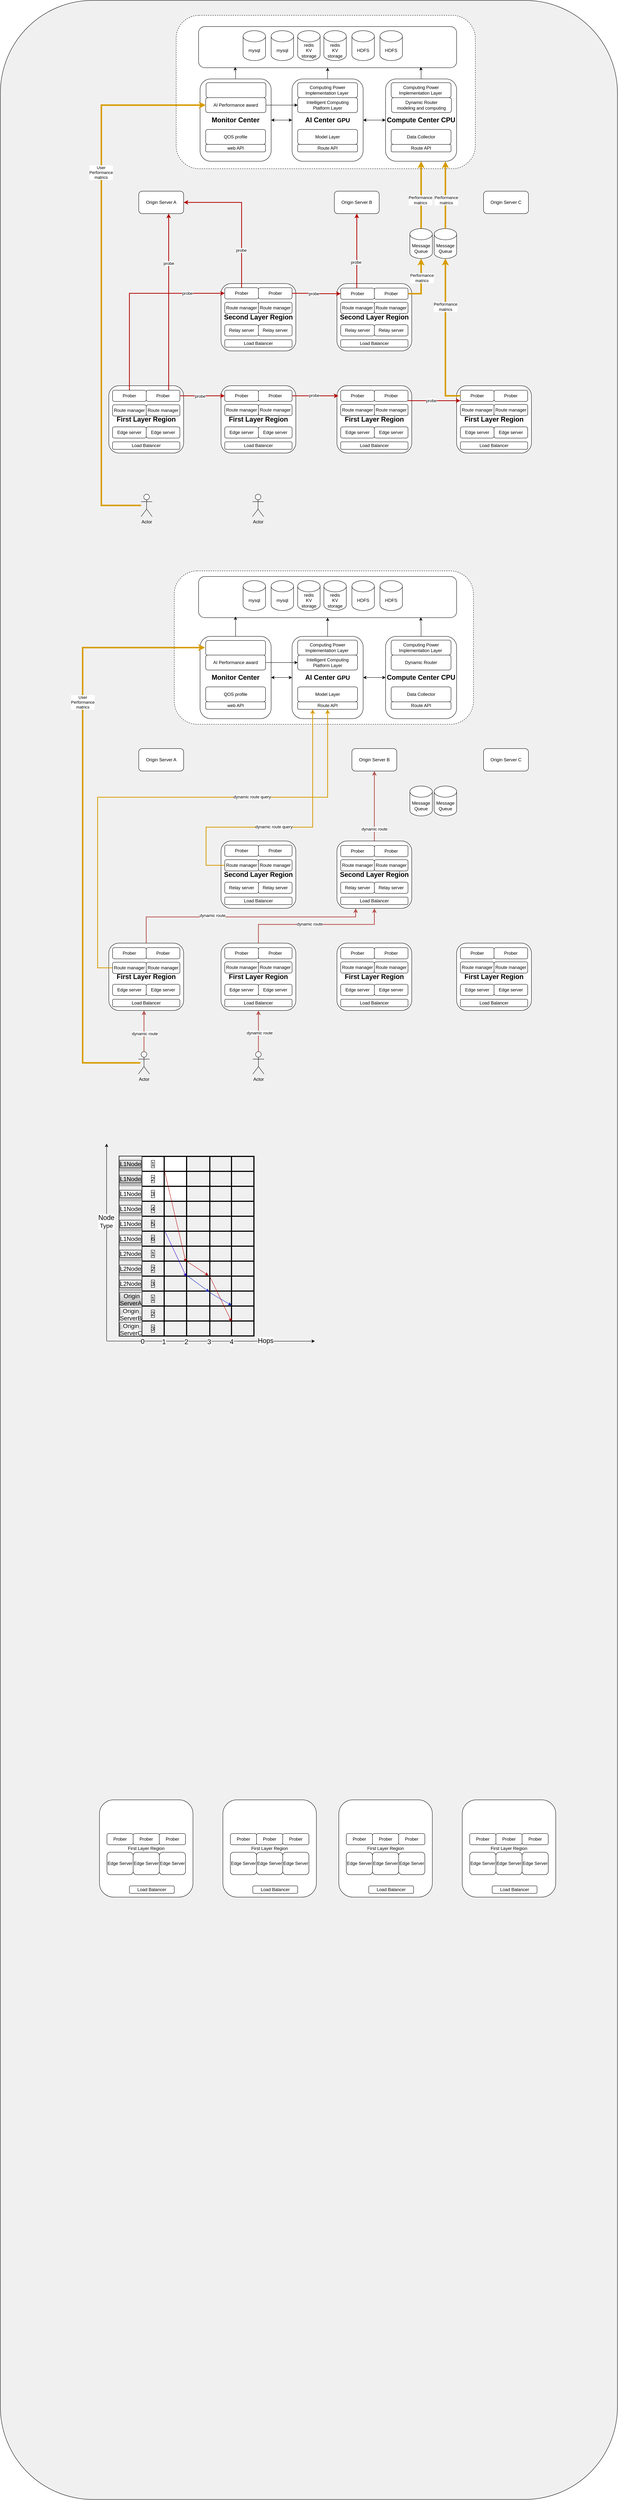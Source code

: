 <mxfile version="26.0.16">
  <diagram name="Page-1" id="P9pU9wxMOKHuX3EtcHgD">
    <mxGraphModel dx="2284" dy="1956" grid="1" gridSize="10" guides="1" tooltips="1" connect="1" arrows="1" fold="1" page="1" pageScale="1" pageWidth="850" pageHeight="1100" math="0" shadow="0">
      <root>
        <mxCell id="0" />
        <mxCell id="1" parent="0" />
        <mxCell id="ZZ9XeQo50VW3FPfhGWlt-1" value="" style="rounded=1;whiteSpace=wrap;html=1;gradientColor=none;fillStyle=auto;fillColor=#F0F0F0;strokeWidth=1;labelBorderColor=default;strokeColor=default;" parent="1" vertex="1">
          <mxGeometry x="-850" y="-570" width="1650" height="6680" as="geometry" />
        </mxCell>
        <mxCell id="4Ldmg-od4h7rYNVdyfpD-9" value="" style="rounded=1;whiteSpace=wrap;html=1;dashed=1;" vertex="1" parent="1">
          <mxGeometry x="-385" y="955" width="800" height="410" as="geometry" />
        </mxCell>
        <mxCell id="4Ldmg-od4h7rYNVdyfpD-8" value="" style="rounded=1;whiteSpace=wrap;html=1;dashed=1;" vertex="1" parent="1">
          <mxGeometry x="-380" y="-530" width="800" height="410" as="geometry" />
        </mxCell>
        <mxCell id="ZZ9XeQo50VW3FPfhGWlt-7" value="Origin Server A" style="rounded=1;whiteSpace=wrap;html=1;" parent="1" vertex="1">
          <mxGeometry x="-480" y="-60" width="120" height="60" as="geometry" />
        </mxCell>
        <mxCell id="ZZ9XeQo50VW3FPfhGWlt-12" value="Message&lt;div&gt;Queue&lt;/div&gt;" style="shape=cylinder3;whiteSpace=wrap;html=1;boundedLbl=1;backgroundOutline=1;size=15;" parent="1" vertex="1">
          <mxGeometry x="310" y="40" width="60" height="80" as="geometry" />
        </mxCell>
        <mxCell id="ZZ9XeQo50VW3FPfhGWlt-19" value="Trainer" style="rounded=1;whiteSpace=wrap;html=1;" parent="1" vertex="1">
          <mxGeometry x="-20" y="-320" width="90" height="40" as="geometry" />
        </mxCell>
        <mxCell id="ZZ9XeQo50VW3FPfhGWlt-397" style="edgeStyle=orthogonalEdgeStyle;rounded=0;orthogonalLoop=1;jettySize=auto;html=1;entryX=0.5;entryY=1;entryDx=0;entryDy=0;" parent="1" source="ZZ9XeQo50VW3FPfhGWlt-20" target="ZZ9XeQo50VW3FPfhGWlt-395" edge="1">
          <mxGeometry relative="1" as="geometry" />
        </mxCell>
        <mxCell id="ZZ9XeQo50VW3FPfhGWlt-20" value="&lt;b&gt;&lt;font style=&quot;font-size: 18px;&quot;&gt;AI Center&amp;nbsp;&lt;/font&gt;&lt;span style=&quot;font-size: medium; background-color: transparent;&quot;&gt;GPU&lt;/span&gt;&lt;/b&gt;" style="rounded=1;whiteSpace=wrap;html=1;" parent="1" vertex="1">
          <mxGeometry x="-70" y="-360" width="190" height="220" as="geometry" />
        </mxCell>
        <mxCell id="ZZ9XeQo50VW3FPfhGWlt-21" value="Route API" style="rounded=1;whiteSpace=wrap;html=1;" parent="1" vertex="1">
          <mxGeometry x="-55" y="-185" width="160" height="20" as="geometry" />
        </mxCell>
        <mxCell id="ZZ9XeQo50VW3FPfhGWlt-23" value="&lt;span style=&quot;-webkit-font-smoothing: antialiased; box-sizing: border-box; -webkit-tap-highlight-color: rgba(0, 0, 0, 0); color: initial; line-height: var(--md-box-samantha-normal-text-line-height); overflow-anchor: auto; text-align: left; background-color: rgb(255, 255, 255);&quot;&gt;&lt;font face=&quot;Helvetica&quot; style=&quot;font-size: 12px;&quot;&gt;Intelligent Computing Platform Layer&lt;/font&gt;&lt;/span&gt;" style="rounded=1;whiteSpace=wrap;html=1;" parent="1" vertex="1">
          <mxGeometry x="-55" y="-310" width="160" height="40" as="geometry" />
        </mxCell>
        <mxCell id="ZZ9XeQo50VW3FPfhGWlt-25" value="&lt;span style=&quot;-webkit-font-smoothing: antialiased; box-sizing: border-box; -webkit-tap-highlight-color: rgba(0, 0, 0, 0); color: initial; line-height: var(--md-box-samantha-normal-text-line-height); overflow-anchor: auto; text-align: left; background-color: rgb(255, 255, 255);&quot;&gt;&lt;font style=&quot;font-size: 12px;&quot; face=&quot;Helvetica&quot;&gt;Computing Power Implementation Layer&amp;nbsp;&lt;/font&gt;&lt;/span&gt;" style="rounded=1;whiteSpace=wrap;html=1;" parent="1" vertex="1">
          <mxGeometry x="-55" y="-350" width="160" height="40" as="geometry" />
        </mxCell>
        <mxCell id="ZZ9XeQo50VW3FPfhGWlt-29" value="Origin Server B" style="rounded=1;whiteSpace=wrap;html=1;" parent="1" vertex="1">
          <mxGeometry x="43" y="-60" width="120" height="60" as="geometry" />
        </mxCell>
        <mxCell id="ZZ9XeQo50VW3FPfhGWlt-30" value="Origin Server C" style="rounded=1;whiteSpace=wrap;html=1;" parent="1" vertex="1">
          <mxGeometry x="442" y="-60" width="120" height="60" as="geometry" />
        </mxCell>
        <mxCell id="ZZ9XeQo50VW3FPfhGWlt-34" value="First Layer Region" style="rounded=1;whiteSpace=wrap;html=1;" parent="1" vertex="1">
          <mxGeometry x="-255" y="4240" width="250" height="260" as="geometry" />
        </mxCell>
        <mxCell id="ZZ9XeQo50VW3FPfhGWlt-35" value="Prober" style="rounded=1;whiteSpace=wrap;html=1;" parent="1" vertex="1">
          <mxGeometry x="-235" y="4330" width="70" height="30" as="geometry" />
        </mxCell>
        <mxCell id="ZZ9XeQo50VW3FPfhGWlt-36" value="Edge Server" style="rounded=1;whiteSpace=wrap;html=1;" parent="1" vertex="1">
          <mxGeometry x="-235" y="4380" width="70" height="60" as="geometry" />
        </mxCell>
        <mxCell id="ZZ9XeQo50VW3FPfhGWlt-37" value="Edge Server" style="rounded=1;whiteSpace=wrap;html=1;" parent="1" vertex="1">
          <mxGeometry x="-165" y="4380" width="70" height="60" as="geometry" />
        </mxCell>
        <mxCell id="ZZ9XeQo50VW3FPfhGWlt-38" value="Edge Server" style="rounded=1;whiteSpace=wrap;html=1;" parent="1" vertex="1">
          <mxGeometry x="-95" y="4380" width="70" height="60" as="geometry" />
        </mxCell>
        <mxCell id="ZZ9XeQo50VW3FPfhGWlt-39" value="Load Balancer" style="rounded=1;whiteSpace=wrap;html=1;" parent="1" vertex="1">
          <mxGeometry x="-175" y="4470" width="120" height="20" as="geometry" />
        </mxCell>
        <mxCell id="ZZ9XeQo50VW3FPfhGWlt-40" value="Prober" style="rounded=1;whiteSpace=wrap;html=1;" parent="1" vertex="1">
          <mxGeometry x="-165" y="4330" width="70" height="30" as="geometry" />
        </mxCell>
        <mxCell id="ZZ9XeQo50VW3FPfhGWlt-41" value="Prober" style="rounded=1;whiteSpace=wrap;html=1;" parent="1" vertex="1">
          <mxGeometry x="-95" y="4330" width="70" height="30" as="geometry" />
        </mxCell>
        <mxCell id="ZZ9XeQo50VW3FPfhGWlt-42" value="First Layer Region" style="rounded=1;whiteSpace=wrap;html=1;" parent="1" vertex="1">
          <mxGeometry x="-585" y="4240" width="250" height="260" as="geometry" />
        </mxCell>
        <mxCell id="ZZ9XeQo50VW3FPfhGWlt-43" value="Prober" style="rounded=1;whiteSpace=wrap;html=1;" parent="1" vertex="1">
          <mxGeometry x="-565" y="4330" width="70" height="30" as="geometry" />
        </mxCell>
        <mxCell id="ZZ9XeQo50VW3FPfhGWlt-44" value="Edge Server" style="rounded=1;whiteSpace=wrap;html=1;" parent="1" vertex="1">
          <mxGeometry x="-565" y="4380" width="70" height="60" as="geometry" />
        </mxCell>
        <mxCell id="ZZ9XeQo50VW3FPfhGWlt-45" value="Edge Server" style="rounded=1;whiteSpace=wrap;html=1;" parent="1" vertex="1">
          <mxGeometry x="-495" y="4380" width="70" height="60" as="geometry" />
        </mxCell>
        <mxCell id="ZZ9XeQo50VW3FPfhGWlt-46" value="Edge Server" style="rounded=1;whiteSpace=wrap;html=1;" parent="1" vertex="1">
          <mxGeometry x="-425" y="4380" width="70" height="60" as="geometry" />
        </mxCell>
        <mxCell id="ZZ9XeQo50VW3FPfhGWlt-47" value="Load Balancer" style="rounded=1;whiteSpace=wrap;html=1;" parent="1" vertex="1">
          <mxGeometry x="-505" y="4470" width="120" height="20" as="geometry" />
        </mxCell>
        <mxCell id="ZZ9XeQo50VW3FPfhGWlt-48" value="Prober" style="rounded=1;whiteSpace=wrap;html=1;" parent="1" vertex="1">
          <mxGeometry x="-495" y="4330" width="70" height="30" as="geometry" />
        </mxCell>
        <mxCell id="ZZ9XeQo50VW3FPfhGWlt-49" value="Prober" style="rounded=1;whiteSpace=wrap;html=1;" parent="1" vertex="1">
          <mxGeometry x="-425" y="4330" width="70" height="30" as="geometry" />
        </mxCell>
        <mxCell id="ZZ9XeQo50VW3FPfhGWlt-50" value="&lt;font style=&quot;font-size: 18px;&quot;&gt;&lt;b&gt;Second Layer Region&lt;/b&gt;&lt;/font&gt;" style="rounded=1;whiteSpace=wrap;html=1;glass=0;shadow=0;" parent="1" vertex="1">
          <mxGeometry x="-260" y="187" width="200" height="180" as="geometry" />
        </mxCell>
        <mxCell id="ZZ9XeQo50VW3FPfhGWlt-151" style="edgeStyle=orthogonalEdgeStyle;rounded=0;orthogonalLoop=1;jettySize=auto;html=1;entryX=1;entryY=0.5;entryDx=0;entryDy=0;fillColor=#e51400;strokeColor=#B20000;strokeWidth=2;" parent="1" source="ZZ9XeQo50VW3FPfhGWlt-51" target="ZZ9XeQo50VW3FPfhGWlt-7" edge="1">
          <mxGeometry relative="1" as="geometry">
            <Array as="points">
              <mxPoint x="-205" y="-30" />
            </Array>
          </mxGeometry>
        </mxCell>
        <mxCell id="ZZ9XeQo50VW3FPfhGWlt-257" value="probe" style="edgeLabel;html=1;align=center;verticalAlign=middle;resizable=0;points=[];" parent="ZZ9XeQo50VW3FPfhGWlt-151" vertex="1" connectable="0">
          <mxGeometry x="-0.478" y="1" relative="1" as="geometry">
            <mxPoint as="offset" />
          </mxGeometry>
        </mxCell>
        <mxCell id="ZZ9XeQo50VW3FPfhGWlt-51" value="Prober" style="rounded=1;whiteSpace=wrap;html=1;" parent="1" vertex="1">
          <mxGeometry x="-250" y="198" width="90" height="30" as="geometry" />
        </mxCell>
        <mxCell id="ZZ9XeQo50VW3FPfhGWlt-55" value="Load Balancer" style="rounded=1;whiteSpace=wrap;html=1;" parent="1" vertex="1">
          <mxGeometry x="-250" y="337" width="180" height="20" as="geometry" />
        </mxCell>
        <mxCell id="ZZ9XeQo50VW3FPfhGWlt-153" style="edgeStyle=orthogonalEdgeStyle;rounded=0;orthogonalLoop=1;jettySize=auto;html=1;entryX=0;entryY=0.5;entryDx=0;entryDy=0;" parent="1" source="ZZ9XeQo50VW3FPfhGWlt-56" target="ZZ9XeQo50VW3FPfhGWlt-77" edge="1">
          <mxGeometry relative="1" as="geometry" />
        </mxCell>
        <mxCell id="ZZ9XeQo50VW3FPfhGWlt-56" value="Prober" style="rounded=1;whiteSpace=wrap;html=1;" parent="1" vertex="1">
          <mxGeometry x="-160" y="198" width="90" height="30" as="geometry" />
        </mxCell>
        <mxCell id="ZZ9XeQo50VW3FPfhGWlt-5" value="Relay server" style="rounded=1;whiteSpace=wrap;html=1;" parent="1" vertex="1">
          <mxGeometry x="-250" y="297" width="90" height="30" as="geometry" />
        </mxCell>
        <mxCell id="ZZ9XeQo50VW3FPfhGWlt-58" value="Relay server" style="rounded=1;whiteSpace=wrap;html=1;" parent="1" vertex="1">
          <mxGeometry x="-160" y="297" width="90" height="30" as="geometry" />
        </mxCell>
        <mxCell id="ZZ9XeQo50VW3FPfhGWlt-60" value="First Layer Region" style="rounded=1;whiteSpace=wrap;html=1;" parent="1" vertex="1">
          <mxGeometry x="385" y="4240" width="250" height="260" as="geometry" />
        </mxCell>
        <mxCell id="ZZ9XeQo50VW3FPfhGWlt-61" value="Prober" style="rounded=1;whiteSpace=wrap;html=1;" parent="1" vertex="1">
          <mxGeometry x="405" y="4330" width="70" height="30" as="geometry" />
        </mxCell>
        <mxCell id="ZZ9XeQo50VW3FPfhGWlt-62" value="Edge Server" style="rounded=1;whiteSpace=wrap;html=1;" parent="1" vertex="1">
          <mxGeometry x="405" y="4380" width="70" height="60" as="geometry" />
        </mxCell>
        <mxCell id="ZZ9XeQo50VW3FPfhGWlt-63" value="Edge Server" style="rounded=1;whiteSpace=wrap;html=1;" parent="1" vertex="1">
          <mxGeometry x="475" y="4380" width="70" height="60" as="geometry" />
        </mxCell>
        <mxCell id="ZZ9XeQo50VW3FPfhGWlt-64" value="Edge Server" style="rounded=1;whiteSpace=wrap;html=1;" parent="1" vertex="1">
          <mxGeometry x="545" y="4380" width="70" height="60" as="geometry" />
        </mxCell>
        <mxCell id="ZZ9XeQo50VW3FPfhGWlt-65" value="Load Balancer" style="rounded=1;whiteSpace=wrap;html=1;" parent="1" vertex="1">
          <mxGeometry x="465" y="4470" width="120" height="20" as="geometry" />
        </mxCell>
        <mxCell id="ZZ9XeQo50VW3FPfhGWlt-66" value="Prober" style="rounded=1;whiteSpace=wrap;html=1;" parent="1" vertex="1">
          <mxGeometry x="475" y="4330" width="70" height="30" as="geometry" />
        </mxCell>
        <mxCell id="ZZ9XeQo50VW3FPfhGWlt-67" value="Prober" style="rounded=1;whiteSpace=wrap;html=1;" parent="1" vertex="1">
          <mxGeometry x="545" y="4330" width="70" height="30" as="geometry" />
        </mxCell>
        <mxCell id="ZZ9XeQo50VW3FPfhGWlt-68" value="First Layer Region" style="rounded=1;whiteSpace=wrap;html=1;" parent="1" vertex="1">
          <mxGeometry x="55" y="4240" width="250" height="260" as="geometry" />
        </mxCell>
        <mxCell id="ZZ9XeQo50VW3FPfhGWlt-69" value="Prober" style="rounded=1;whiteSpace=wrap;html=1;" parent="1" vertex="1">
          <mxGeometry x="75" y="4330" width="70" height="30" as="geometry" />
        </mxCell>
        <mxCell id="ZZ9XeQo50VW3FPfhGWlt-70" value="Edge Server" style="rounded=1;whiteSpace=wrap;html=1;" parent="1" vertex="1">
          <mxGeometry x="75" y="4380" width="70" height="60" as="geometry" />
        </mxCell>
        <mxCell id="ZZ9XeQo50VW3FPfhGWlt-71" value="Edge Server" style="rounded=1;whiteSpace=wrap;html=1;" parent="1" vertex="1">
          <mxGeometry x="145" y="4380" width="70" height="60" as="geometry" />
        </mxCell>
        <mxCell id="ZZ9XeQo50VW3FPfhGWlt-72" value="Edge Server" style="rounded=1;whiteSpace=wrap;html=1;" parent="1" vertex="1">
          <mxGeometry x="215" y="4380" width="70" height="60" as="geometry" />
        </mxCell>
        <mxCell id="ZZ9XeQo50VW3FPfhGWlt-73" value="Load Balancer" style="rounded=1;whiteSpace=wrap;html=1;" parent="1" vertex="1">
          <mxGeometry x="135" y="4470" width="120" height="20" as="geometry" />
        </mxCell>
        <mxCell id="ZZ9XeQo50VW3FPfhGWlt-74" value="Prober" style="rounded=1;whiteSpace=wrap;html=1;" parent="1" vertex="1">
          <mxGeometry x="145" y="4330" width="70" height="30" as="geometry" />
        </mxCell>
        <mxCell id="ZZ9XeQo50VW3FPfhGWlt-75" value="Prober" style="rounded=1;whiteSpace=wrap;html=1;" parent="1" vertex="1">
          <mxGeometry x="215" y="4330" width="70" height="30" as="geometry" />
        </mxCell>
        <mxCell id="ZZ9XeQo50VW3FPfhGWlt-76" value="&lt;font style=&quot;font-size: 18px;&quot;&gt;&lt;b&gt;Second Layer Region&lt;/b&gt;&lt;/font&gt;" style="rounded=1;whiteSpace=wrap;html=1;" parent="1" vertex="1">
          <mxGeometry x="50" y="187" width="200" height="180" as="geometry" />
        </mxCell>
        <mxCell id="ZZ9XeQo50VW3FPfhGWlt-250" style="edgeStyle=orthogonalEdgeStyle;rounded=0;orthogonalLoop=1;jettySize=auto;html=1;entryX=0.5;entryY=1;entryDx=0;entryDy=0;fillColor=#e51400;strokeColor=#B20000;strokeWidth=2;" parent="1" source="ZZ9XeQo50VW3FPfhGWlt-77" target="ZZ9XeQo50VW3FPfhGWlt-29" edge="1">
          <mxGeometry relative="1" as="geometry">
            <Array as="points">
              <mxPoint x="103" y="150" />
              <mxPoint x="103" y="150" />
            </Array>
          </mxGeometry>
        </mxCell>
        <mxCell id="ZZ9XeQo50VW3FPfhGWlt-262" value="probe" style="edgeLabel;html=1;align=center;verticalAlign=middle;resizable=0;points=[];" parent="ZZ9XeQo50VW3FPfhGWlt-250" vertex="1" connectable="0">
          <mxGeometry x="-0.306" y="2" relative="1" as="geometry">
            <mxPoint as="offset" />
          </mxGeometry>
        </mxCell>
        <mxCell id="ZZ9XeQo50VW3FPfhGWlt-77" value="Prober" style="rounded=1;whiteSpace=wrap;html=1;" parent="1" vertex="1">
          <mxGeometry x="60" y="199" width="90" height="30" as="geometry" />
        </mxCell>
        <mxCell id="ZZ9XeQo50VW3FPfhGWlt-78" value="Load Balancer" style="rounded=1;whiteSpace=wrap;html=1;" parent="1" vertex="1">
          <mxGeometry x="60" y="337" width="180" height="20" as="geometry" />
        </mxCell>
        <mxCell id="ZZ9XeQo50VW3FPfhGWlt-79" value="Prober" style="rounded=1;whiteSpace=wrap;html=1;" parent="1" vertex="1">
          <mxGeometry x="150" y="199" width="90" height="30" as="geometry" />
        </mxCell>
        <mxCell id="ZZ9XeQo50VW3FPfhGWlt-80" value="Relay server" style="rounded=1;whiteSpace=wrap;html=1;" parent="1" vertex="1">
          <mxGeometry x="60" y="297" width="90" height="30" as="geometry" />
        </mxCell>
        <mxCell id="ZZ9XeQo50VW3FPfhGWlt-81" value="Relay server" style="rounded=1;whiteSpace=wrap;html=1;" parent="1" vertex="1">
          <mxGeometry x="150" y="297" width="90" height="30" as="geometry" />
        </mxCell>
        <mxCell id="ZZ9XeQo50VW3FPfhGWlt-254" style="edgeStyle=orthogonalEdgeStyle;rounded=0;orthogonalLoop=1;jettySize=auto;html=1;entryX=0.5;entryY=1;entryDx=0;entryDy=0;fillColor=#ffcd28;gradientColor=#ffa500;strokeColor=#d79b00;strokeWidth=4;" parent="1" source="ZZ9XeQo50VW3FPfhGWlt-82" target="ZZ9XeQo50VW3FPfhGWlt-111" edge="1">
          <mxGeometry relative="1" as="geometry" />
        </mxCell>
        <mxCell id="ZZ9XeQo50VW3FPfhGWlt-267" value="Performance&lt;div&gt;matrics&lt;/div&gt;" style="edgeLabel;html=1;align=center;verticalAlign=middle;resizable=0;points=[];" parent="ZZ9XeQo50VW3FPfhGWlt-254" vertex="1" connectable="0">
          <mxGeometry x="-0.267" y="2" relative="1" as="geometry">
            <mxPoint y="-10" as="offset" />
          </mxGeometry>
        </mxCell>
        <mxCell id="ZZ9XeQo50VW3FPfhGWlt-82" value="Message&lt;div&gt;Queue&lt;/div&gt;" style="shape=cylinder3;whiteSpace=wrap;html=1;boundedLbl=1;backgroundOutline=1;size=15;" parent="1" vertex="1">
          <mxGeometry x="245" y="40" width="60" height="80" as="geometry" />
        </mxCell>
        <mxCell id="ZZ9XeQo50VW3FPfhGWlt-83" value="&lt;font style=&quot;font-size: 18px;&quot;&gt;&lt;b&gt;First Layer Region&lt;/b&gt;&lt;/font&gt;" style="rounded=1;whiteSpace=wrap;html=1;" parent="1" vertex="1">
          <mxGeometry x="-560" y="460" width="200" height="180" as="geometry" />
        </mxCell>
        <mxCell id="ZZ9XeQo50VW3FPfhGWlt-150" style="edgeStyle=orthogonalEdgeStyle;rounded=0;orthogonalLoop=1;jettySize=auto;html=1;entryX=0;entryY=0.5;entryDx=0;entryDy=0;strokeWidth=2;fillColor=#e51400;strokeColor=#B20000;" parent="1" source="ZZ9XeQo50VW3FPfhGWlt-84" target="ZZ9XeQo50VW3FPfhGWlt-51" edge="1">
          <mxGeometry relative="1" as="geometry">
            <Array as="points">
              <mxPoint x="-505" y="213" />
            </Array>
          </mxGeometry>
        </mxCell>
        <mxCell id="ZZ9XeQo50VW3FPfhGWlt-259" value="probe" style="edgeLabel;html=1;align=center;verticalAlign=middle;resizable=0;points=[];" parent="ZZ9XeQo50VW3FPfhGWlt-150" vertex="1" connectable="0">
          <mxGeometry x="0.611" relative="1" as="geometry">
            <mxPoint as="offset" />
          </mxGeometry>
        </mxCell>
        <mxCell id="ZZ9XeQo50VW3FPfhGWlt-84" value="Prober" style="rounded=1;whiteSpace=wrap;html=1;" parent="1" vertex="1">
          <mxGeometry x="-550" y="472" width="90" height="30" as="geometry" />
        </mxCell>
        <mxCell id="ZZ9XeQo50VW3FPfhGWlt-85" value="Load Balancer" style="rounded=1;whiteSpace=wrap;html=1;" parent="1" vertex="1">
          <mxGeometry x="-550" y="610" width="180" height="20" as="geometry" />
        </mxCell>
        <mxCell id="ZZ9XeQo50VW3FPfhGWlt-158" style="edgeStyle=orthogonalEdgeStyle;rounded=0;orthogonalLoop=1;jettySize=auto;html=1;fillColor=#e51400;strokeColor=#B20000;strokeWidth=2;" parent="1" source="ZZ9XeQo50VW3FPfhGWlt-86" edge="1">
          <mxGeometry relative="1" as="geometry">
            <mxPoint x="-400" as="targetPoint" />
            <Array as="points">
              <mxPoint x="-400" />
            </Array>
          </mxGeometry>
        </mxCell>
        <mxCell id="ZZ9XeQo50VW3FPfhGWlt-258" value="probe" style="edgeLabel;html=1;align=center;verticalAlign=middle;resizable=0;points=[];" parent="ZZ9XeQo50VW3FPfhGWlt-158" vertex="1" connectable="0">
          <mxGeometry x="0.439" relative="1" as="geometry">
            <mxPoint as="offset" />
          </mxGeometry>
        </mxCell>
        <mxCell id="ZZ9XeQo50VW3FPfhGWlt-86" value="Prober" style="rounded=1;whiteSpace=wrap;html=1;" parent="1" vertex="1">
          <mxGeometry x="-460" y="472" width="90" height="30" as="geometry" />
        </mxCell>
        <mxCell id="ZZ9XeQo50VW3FPfhGWlt-87" value="Edge server" style="rounded=1;whiteSpace=wrap;html=1;" parent="1" vertex="1">
          <mxGeometry x="-550" y="570" width="90" height="30" as="geometry" />
        </mxCell>
        <mxCell id="ZZ9XeQo50VW3FPfhGWlt-88" value="Edge server" style="rounded=1;whiteSpace=wrap;html=1;" parent="1" vertex="1">
          <mxGeometry x="-460" y="570" width="90" height="30" as="geometry" />
        </mxCell>
        <mxCell id="ZZ9XeQo50VW3FPfhGWlt-89" value="&lt;font style=&quot;font-size: 18px;&quot;&gt;&lt;b&gt;First Layer Region&lt;/b&gt;&lt;/font&gt;" style="rounded=1;whiteSpace=wrap;html=1;" parent="1" vertex="1">
          <mxGeometry x="-260" y="460" width="200" height="180" as="geometry" />
        </mxCell>
        <mxCell id="ZZ9XeQo50VW3FPfhGWlt-90" value="Prober" style="rounded=1;whiteSpace=wrap;html=1;" parent="1" vertex="1">
          <mxGeometry x="-250" y="472" width="90" height="30" as="geometry" />
        </mxCell>
        <mxCell id="ZZ9XeQo50VW3FPfhGWlt-91" value="Load Balancer" style="rounded=1;whiteSpace=wrap;html=1;" parent="1" vertex="1">
          <mxGeometry x="-250" y="610" width="180" height="20" as="geometry" />
        </mxCell>
        <mxCell id="ZZ9XeQo50VW3FPfhGWlt-92" value="Prober" style="rounded=1;whiteSpace=wrap;html=1;" parent="1" vertex="1">
          <mxGeometry x="-160" y="472" width="90" height="30" as="geometry" />
        </mxCell>
        <mxCell id="ZZ9XeQo50VW3FPfhGWlt-93" value="Edge server" style="rounded=1;whiteSpace=wrap;html=1;" parent="1" vertex="1">
          <mxGeometry x="-250" y="570" width="90" height="30" as="geometry" />
        </mxCell>
        <mxCell id="ZZ9XeQo50VW3FPfhGWlt-94" value="Edge server" style="rounded=1;whiteSpace=wrap;html=1;" parent="1" vertex="1">
          <mxGeometry x="-160" y="570" width="90" height="30" as="geometry" />
        </mxCell>
        <mxCell id="ZZ9XeQo50VW3FPfhGWlt-95" value="&lt;font style=&quot;font-size: 18px;&quot;&gt;&lt;b&gt;First Layer Region&lt;/b&gt;&lt;/font&gt;" style="rounded=1;whiteSpace=wrap;html=1;" parent="1" vertex="1">
          <mxGeometry x="50" y="460" width="200" height="180" as="geometry" />
        </mxCell>
        <mxCell id="ZZ9XeQo50VW3FPfhGWlt-96" value="Prober" style="rounded=1;whiteSpace=wrap;html=1;" parent="1" vertex="1">
          <mxGeometry x="60" y="472" width="90" height="30" as="geometry" />
        </mxCell>
        <mxCell id="ZZ9XeQo50VW3FPfhGWlt-97" value="Load Balancer" style="rounded=1;whiteSpace=wrap;html=1;" parent="1" vertex="1">
          <mxGeometry x="60" y="610" width="180" height="20" as="geometry" />
        </mxCell>
        <mxCell id="ZZ9XeQo50VW3FPfhGWlt-98" value="Prober" style="rounded=1;whiteSpace=wrap;html=1;" parent="1" vertex="1">
          <mxGeometry x="150" y="472" width="90" height="30" as="geometry" />
        </mxCell>
        <mxCell id="ZZ9XeQo50VW3FPfhGWlt-99" value="Edge server" style="rounded=1;whiteSpace=wrap;html=1;" parent="1" vertex="1">
          <mxGeometry x="60" y="570" width="90" height="30" as="geometry" />
        </mxCell>
        <mxCell id="ZZ9XeQo50VW3FPfhGWlt-100" value="Edge server" style="rounded=1;whiteSpace=wrap;html=1;" parent="1" vertex="1">
          <mxGeometry x="150" y="570" width="90" height="30" as="geometry" />
        </mxCell>
        <mxCell id="ZZ9XeQo50VW3FPfhGWlt-101" value="&lt;font style=&quot;font-size: 18px;&quot;&gt;&lt;b&gt;First Layer Region&lt;/b&gt;&lt;/font&gt;" style="rounded=1;whiteSpace=wrap;html=1;" parent="1" vertex="1">
          <mxGeometry x="370" y="460" width="200" height="180" as="geometry" />
        </mxCell>
        <mxCell id="ZZ9XeQo50VW3FPfhGWlt-102" value="Prober" style="rounded=1;whiteSpace=wrap;html=1;" parent="1" vertex="1">
          <mxGeometry x="380" y="472" width="90" height="30" as="geometry" />
        </mxCell>
        <mxCell id="ZZ9XeQo50VW3FPfhGWlt-103" value="Load Balancer" style="rounded=1;whiteSpace=wrap;html=1;" parent="1" vertex="1">
          <mxGeometry x="380" y="610" width="180" height="20" as="geometry" />
        </mxCell>
        <mxCell id="ZZ9XeQo50VW3FPfhGWlt-104" value="Prober" style="rounded=1;whiteSpace=wrap;html=1;" parent="1" vertex="1">
          <mxGeometry x="470" y="472" width="90" height="30" as="geometry" />
        </mxCell>
        <mxCell id="ZZ9XeQo50VW3FPfhGWlt-105" value="Edge server" style="rounded=1;whiteSpace=wrap;html=1;" parent="1" vertex="1">
          <mxGeometry x="380" y="570" width="90" height="30" as="geometry" />
        </mxCell>
        <mxCell id="ZZ9XeQo50VW3FPfhGWlt-106" value="Edge server" style="rounded=1;whiteSpace=wrap;html=1;" parent="1" vertex="1">
          <mxGeometry x="470" y="570" width="90" height="30" as="geometry" />
        </mxCell>
        <mxCell id="ZZ9XeQo50VW3FPfhGWlt-107" value="Actor" style="shape=umlActor;verticalLabelPosition=bottom;verticalAlign=top;html=1;outlineConnect=0;" parent="1" vertex="1">
          <mxGeometry x="-474" y="750" width="30" height="60" as="geometry" />
        </mxCell>
        <mxCell id="ZZ9XeQo50VW3FPfhGWlt-108" value="&lt;span style=&quot;-webkit-font-smoothing: antialiased; box-sizing: border-box; -webkit-tap-highlight-color: rgba(0, 0, 0, 0); color: initial; line-height: var(--md-box-samantha-normal-text-line-height); overflow-anchor: auto; text-align: left; background-color: rgb(255, 255, 255);&quot;&gt;&lt;font face=&quot;Helvetica&quot; style=&quot;font-size: 12px;&quot;&gt;Model Layer&lt;/font&gt;&lt;/span&gt;" style="rounded=1;whiteSpace=wrap;html=1;" parent="1" vertex="1">
          <mxGeometry x="-55" y="-225" width="160" height="40" as="geometry" />
        </mxCell>
        <mxCell id="ZZ9XeQo50VW3FPfhGWlt-110" value="Trainer" style="rounded=1;whiteSpace=wrap;html=1;" parent="1" vertex="1">
          <mxGeometry x="230" y="-320" width="90" height="40" as="geometry" />
        </mxCell>
        <mxCell id="ZZ9XeQo50VW3FPfhGWlt-111" value="&lt;font style=&quot;font-size: 18px;&quot;&gt;&lt;b&gt;Compute Center&amp;nbsp;&lt;span style=&quot;background-color: transparent;&quot;&gt;CPU&lt;/span&gt;&lt;/b&gt;&lt;/font&gt;" style="rounded=1;whiteSpace=wrap;html=1;" parent="1" vertex="1">
          <mxGeometry x="180" y="-360" width="190" height="220" as="geometry" />
        </mxCell>
        <mxCell id="ZZ9XeQo50VW3FPfhGWlt-112" value="Route API" style="rounded=1;whiteSpace=wrap;html=1;" parent="1" vertex="1">
          <mxGeometry x="195" y="-185" width="160" height="20" as="geometry" />
        </mxCell>
        <mxCell id="ZZ9XeQo50VW3FPfhGWlt-113" value="&lt;div style=&quot;&quot;&gt;&lt;span style=&quot;background-color: rgb(255, 255, 255);&quot;&gt;Dynamic Router&lt;/span&gt;&lt;/div&gt;&lt;div style=&quot;&quot;&gt;&lt;span style=&quot;background-color: rgb(255, 255, 255);&quot;&gt;modeling and computing&lt;/span&gt;&lt;/div&gt;" style="rounded=1;whiteSpace=wrap;html=1;align=center;" parent="1" vertex="1">
          <mxGeometry x="196" y="-310" width="160" height="40" as="geometry" />
        </mxCell>
        <mxCell id="ZZ9XeQo50VW3FPfhGWlt-114" value="&lt;span style=&quot;-webkit-font-smoothing: antialiased; box-sizing: border-box; -webkit-tap-highlight-color: rgba(0, 0, 0, 0); color: initial; line-height: var(--md-box-samantha-normal-text-line-height); overflow-anchor: auto; text-align: left; background-color: rgb(255, 255, 255);&quot;&gt;&lt;font style=&quot;font-size: 12px;&quot; face=&quot;Helvetica&quot;&gt;Computing Power Implementation Layer&amp;nbsp;&lt;/font&gt;&lt;/span&gt;" style="rounded=1;whiteSpace=wrap;html=1;" parent="1" vertex="1">
          <mxGeometry x="195" y="-350" width="160" height="40" as="geometry" />
        </mxCell>
        <mxCell id="ZZ9XeQo50VW3FPfhGWlt-115" value="&lt;span style=&quot;-webkit-font-smoothing: antialiased; box-sizing: border-box; -webkit-tap-highlight-color: rgba(0, 0, 0, 0); color: initial; line-height: var(--md-box-samantha-normal-text-line-height); overflow-anchor: auto; text-align: left; background-color: rgb(255, 255, 255);&quot;&gt;&lt;font face=&quot;Helvetica&quot; style=&quot;font-size: 12px;&quot;&gt;Data Collector&lt;/font&gt;&lt;/span&gt;" style="rounded=1;whiteSpace=wrap;html=1;" parent="1" vertex="1">
          <mxGeometry x="195" y="-225" width="160" height="40" as="geometry" />
        </mxCell>
        <mxCell id="ZZ9XeQo50VW3FPfhGWlt-117" value="Trainer" style="rounded=1;whiteSpace=wrap;html=1;" parent="1" vertex="1">
          <mxGeometry x="-266" y="-320" width="90" height="40" as="geometry" />
        </mxCell>
        <mxCell id="ZZ9XeQo50VW3FPfhGWlt-118" value="&lt;font style=&quot;font-size: 18px;&quot;&gt;&lt;b&gt;Monitor Center&lt;/b&gt;&lt;/font&gt;" style="rounded=1;whiteSpace=wrap;html=1;" parent="1" vertex="1">
          <mxGeometry x="-316" y="-360" width="190" height="220" as="geometry" />
        </mxCell>
        <mxCell id="ZZ9XeQo50VW3FPfhGWlt-119" value="web API" style="rounded=1;whiteSpace=wrap;html=1;" parent="1" vertex="1">
          <mxGeometry x="-301" y="-185" width="160" height="20" as="geometry" />
        </mxCell>
        <mxCell id="ZZ9XeQo50VW3FPfhGWlt-120" value="" style="rounded=1;whiteSpace=wrap;html=1;" parent="1" vertex="1">
          <mxGeometry x="-300" y="-350" width="160" height="40" as="geometry" />
        </mxCell>
        <mxCell id="4Ldmg-od4h7rYNVdyfpD-12" style="edgeStyle=orthogonalEdgeStyle;rounded=0;orthogonalLoop=1;jettySize=auto;html=1;entryX=0;entryY=0.5;entryDx=0;entryDy=0;" edge="1" parent="1" source="ZZ9XeQo50VW3FPfhGWlt-121" target="ZZ9XeQo50VW3FPfhGWlt-23">
          <mxGeometry relative="1" as="geometry" />
        </mxCell>
        <mxCell id="ZZ9XeQo50VW3FPfhGWlt-121" value="AI Performance award" style="rounded=1;whiteSpace=wrap;html=1;" parent="1" vertex="1">
          <mxGeometry x="-301" y="-310" width="161" height="40" as="geometry" />
        </mxCell>
        <mxCell id="ZZ9XeQo50VW3FPfhGWlt-122" value="&lt;span style=&quot;text-align: left; background-color: rgb(255, 255, 255);&quot;&gt;QOS profile&lt;/span&gt;" style="rounded=1;whiteSpace=wrap;html=1;" parent="1" vertex="1">
          <mxGeometry x="-301" y="-225" width="160" height="40" as="geometry" />
        </mxCell>
        <mxCell id="ZZ9XeQo50VW3FPfhGWlt-129" value="Route manager" style="rounded=1;whiteSpace=wrap;html=1;" parent="1" vertex="1">
          <mxGeometry x="-250" y="237" width="90" height="30" as="geometry" />
        </mxCell>
        <mxCell id="ZZ9XeQo50VW3FPfhGWlt-130" value="Route manager" style="rounded=1;whiteSpace=wrap;html=1;" parent="1" vertex="1">
          <mxGeometry x="-160" y="237" width="90" height="30" as="geometry" />
        </mxCell>
        <mxCell id="ZZ9XeQo50VW3FPfhGWlt-132" value="Route manager" style="rounded=1;whiteSpace=wrap;html=1;" parent="1" vertex="1">
          <mxGeometry x="60" y="237" width="90" height="30" as="geometry" />
        </mxCell>
        <mxCell id="ZZ9XeQo50VW3FPfhGWlt-133" value="Route manager" style="rounded=1;whiteSpace=wrap;html=1;" parent="1" vertex="1">
          <mxGeometry x="150" y="237" width="90" height="30" as="geometry" />
        </mxCell>
        <mxCell id="ZZ9XeQo50VW3FPfhGWlt-134" value="Route manager" style="rounded=1;whiteSpace=wrap;html=1;" parent="1" vertex="1">
          <mxGeometry x="-550" y="511" width="90" height="30" as="geometry" />
        </mxCell>
        <mxCell id="ZZ9XeQo50VW3FPfhGWlt-135" value="Route manager" style="rounded=1;whiteSpace=wrap;html=1;" parent="1" vertex="1">
          <mxGeometry x="-460" y="511" width="90" height="30" as="geometry" />
        </mxCell>
        <mxCell id="ZZ9XeQo50VW3FPfhGWlt-136" value="Route manager" style="rounded=1;whiteSpace=wrap;html=1;" parent="1" vertex="1">
          <mxGeometry x="-250" y="510" width="90" height="30" as="geometry" />
        </mxCell>
        <mxCell id="ZZ9XeQo50VW3FPfhGWlt-137" value="Route manager" style="rounded=1;whiteSpace=wrap;html=1;" parent="1" vertex="1">
          <mxGeometry x="-160" y="510" width="90" height="30" as="geometry" />
        </mxCell>
        <mxCell id="ZZ9XeQo50VW3FPfhGWlt-138" value="Route manager" style="rounded=1;whiteSpace=wrap;html=1;" parent="1" vertex="1">
          <mxGeometry x="60" y="510" width="90" height="30" as="geometry" />
        </mxCell>
        <mxCell id="ZZ9XeQo50VW3FPfhGWlt-139" value="Route manager" style="rounded=1;whiteSpace=wrap;html=1;" parent="1" vertex="1">
          <mxGeometry x="150" y="510" width="90" height="30" as="geometry" />
        </mxCell>
        <mxCell id="ZZ9XeQo50VW3FPfhGWlt-140" value="Route manager" style="rounded=1;whiteSpace=wrap;html=1;" parent="1" vertex="1">
          <mxGeometry x="380" y="510" width="90" height="30" as="geometry" />
        </mxCell>
        <mxCell id="ZZ9XeQo50VW3FPfhGWlt-141" value="Route manager" style="rounded=1;whiteSpace=wrap;html=1;" parent="1" vertex="1">
          <mxGeometry x="470" y="510" width="90" height="30" as="geometry" />
        </mxCell>
        <mxCell id="ZZ9XeQo50VW3FPfhGWlt-143" value="Actor" style="shape=umlActor;verticalLabelPosition=bottom;verticalAlign=top;html=1;outlineConnect=0;" parent="1" vertex="1">
          <mxGeometry x="-176" y="750" width="30" height="60" as="geometry" />
        </mxCell>
        <mxCell id="ZZ9XeQo50VW3FPfhGWlt-148" style="edgeStyle=orthogonalEdgeStyle;rounded=0;orthogonalLoop=1;jettySize=auto;html=1;entryX=0.02;entryY=0.15;entryDx=0;entryDy=0;entryPerimeter=0;strokeWidth=2;fillColor=#e51400;strokeColor=#B20000;" parent="1" source="ZZ9XeQo50VW3FPfhGWlt-92" target="ZZ9XeQo50VW3FPfhGWlt-95" edge="1">
          <mxGeometry relative="1" as="geometry" />
        </mxCell>
        <mxCell id="ZZ9XeQo50VW3FPfhGWlt-261" value="probe" style="edgeLabel;html=1;align=center;verticalAlign=middle;resizable=0;points=[];" parent="ZZ9XeQo50VW3FPfhGWlt-148" vertex="1" connectable="0">
          <mxGeometry x="-0.048" y="1" relative="1" as="geometry">
            <mxPoint as="offset" />
          </mxGeometry>
        </mxCell>
        <mxCell id="ZZ9XeQo50VW3FPfhGWlt-149" style="edgeStyle=orthogonalEdgeStyle;rounded=0;orthogonalLoop=1;jettySize=auto;html=1;strokeWidth=2;fillColor=#e51400;strokeColor=#B20000;" parent="1" source="ZZ9XeQo50VW3FPfhGWlt-98" target="ZZ9XeQo50VW3FPfhGWlt-102" edge="1">
          <mxGeometry relative="1" as="geometry">
            <Array as="points">
              <mxPoint x="310" y="500" />
              <mxPoint x="310" y="500" />
            </Array>
          </mxGeometry>
        </mxCell>
        <mxCell id="ZZ9XeQo50VW3FPfhGWlt-264" value="probe" style="edgeLabel;html=1;align=center;verticalAlign=middle;resizable=0;points=[];" parent="ZZ9XeQo50VW3FPfhGWlt-149" vertex="1" connectable="0">
          <mxGeometry x="-0.114" relative="1" as="geometry">
            <mxPoint as="offset" />
          </mxGeometry>
        </mxCell>
        <mxCell id="ZZ9XeQo50VW3FPfhGWlt-154" style="edgeStyle=orthogonalEdgeStyle;rounded=0;orthogonalLoop=1;jettySize=auto;html=1;entryX=0;entryY=0.5;entryDx=0;entryDy=0;fillColor=#e51400;strokeColor=#B20000;strokeWidth=2;" parent="1" source="ZZ9XeQo50VW3FPfhGWlt-56" target="ZZ9XeQo50VW3FPfhGWlt-77" edge="1">
          <mxGeometry relative="1" as="geometry" />
        </mxCell>
        <mxCell id="ZZ9XeQo50VW3FPfhGWlt-263" value="probe" style="edgeLabel;html=1;align=center;verticalAlign=middle;resizable=0;points=[];" parent="ZZ9XeQo50VW3FPfhGWlt-154" vertex="1" connectable="0">
          <mxGeometry x="-0.115" y="-1" relative="1" as="geometry">
            <mxPoint as="offset" />
          </mxGeometry>
        </mxCell>
        <mxCell id="ZZ9XeQo50VW3FPfhGWlt-159" value="" style="endArrow=classic;startArrow=classic;html=1;rounded=0;entryX=0;entryY=0.5;entryDx=0;entryDy=0;" parent="1" source="ZZ9XeQo50VW3FPfhGWlt-20" target="ZZ9XeQo50VW3FPfhGWlt-111" edge="1">
          <mxGeometry width="50" height="50" relative="1" as="geometry">
            <mxPoint x="-60" y="-50" as="sourcePoint" />
            <mxPoint x="-10" y="-100" as="targetPoint" />
          </mxGeometry>
        </mxCell>
        <mxCell id="ZZ9XeQo50VW3FPfhGWlt-251" style="edgeStyle=orthogonalEdgeStyle;rounded=0;orthogonalLoop=1;jettySize=auto;html=1;entryX=0.5;entryY=1;entryDx=0;entryDy=0;entryPerimeter=0;fillColor=#ffcd28;gradientColor=#ffa500;strokeColor=#d79b00;strokeWidth=4;" parent="1" source="ZZ9XeQo50VW3FPfhGWlt-102" target="ZZ9XeQo50VW3FPfhGWlt-12" edge="1">
          <mxGeometry relative="1" as="geometry">
            <Array as="points">
              <mxPoint x="340" y="487" />
            </Array>
          </mxGeometry>
        </mxCell>
        <mxCell id="ZZ9XeQo50VW3FPfhGWlt-265" value="Performance&lt;div&gt;matrics&lt;/div&gt;" style="edgeLabel;html=1;align=center;verticalAlign=middle;resizable=0;points=[];" parent="ZZ9XeQo50VW3FPfhGWlt-251" vertex="1" connectable="0">
          <mxGeometry x="0.366" relative="1" as="geometry">
            <mxPoint as="offset" />
          </mxGeometry>
        </mxCell>
        <mxCell id="ZZ9XeQo50VW3FPfhGWlt-252" style="edgeStyle=orthogonalEdgeStyle;rounded=0;orthogonalLoop=1;jettySize=auto;html=1;entryX=0.5;entryY=1;entryDx=0;entryDy=0;entryPerimeter=0;fillColor=#ffcd28;gradientColor=#ffa500;strokeColor=#d79b00;strokeWidth=4;" parent="1" source="ZZ9XeQo50VW3FPfhGWlt-79" target="ZZ9XeQo50VW3FPfhGWlt-82" edge="1">
          <mxGeometry relative="1" as="geometry" />
        </mxCell>
        <mxCell id="ZZ9XeQo50VW3FPfhGWlt-369" value="Performance&lt;div&gt;matrics&lt;/div&gt;" style="edgeLabel;html=1;align=center;verticalAlign=middle;resizable=0;points=[];" parent="ZZ9XeQo50VW3FPfhGWlt-252" vertex="1" connectable="0">
          <mxGeometry x="0.194" y="-2" relative="1" as="geometry">
            <mxPoint as="offset" />
          </mxGeometry>
        </mxCell>
        <mxCell id="ZZ9XeQo50VW3FPfhGWlt-253" style="edgeStyle=orthogonalEdgeStyle;rounded=0;orthogonalLoop=1;jettySize=auto;html=1;entryX=0.842;entryY=1;entryDx=0;entryDy=0;entryPerimeter=0;fillColor=#ffcd28;gradientColor=#ffa500;strokeColor=#d79b00;strokeWidth=4;" parent="1" source="ZZ9XeQo50VW3FPfhGWlt-12" target="ZZ9XeQo50VW3FPfhGWlt-111" edge="1">
          <mxGeometry relative="1" as="geometry" />
        </mxCell>
        <mxCell id="ZZ9XeQo50VW3FPfhGWlt-266" value="Performance&lt;div&gt;matrics&lt;/div&gt;" style="edgeLabel;html=1;align=center;verticalAlign=middle;resizable=0;points=[];" parent="ZZ9XeQo50VW3FPfhGWlt-253" vertex="1" connectable="0">
          <mxGeometry x="-0.156" y="-2" relative="1" as="geometry">
            <mxPoint as="offset" />
          </mxGeometry>
        </mxCell>
        <mxCell id="ZZ9XeQo50VW3FPfhGWlt-255" value="" style="endArrow=classic;startArrow=classic;html=1;rounded=0;entryX=0;entryY=0.5;entryDx=0;entryDy=0;exitX=1;exitY=0.5;exitDx=0;exitDy=0;" parent="1" source="ZZ9XeQo50VW3FPfhGWlt-118" target="ZZ9XeQo50VW3FPfhGWlt-20" edge="1">
          <mxGeometry width="50" height="50" relative="1" as="geometry">
            <mxPoint x="-120" y="-250" as="sourcePoint" />
            <mxPoint x="-70" y="-300" as="targetPoint" />
          </mxGeometry>
        </mxCell>
        <mxCell id="ZZ9XeQo50VW3FPfhGWlt-147" style="edgeStyle=orthogonalEdgeStyle;rounded=0;orthogonalLoop=1;jettySize=auto;html=1;entryX=0;entryY=0.5;entryDx=0;entryDy=0;strokeWidth=2;fillColor=#e51400;strokeColor=#B20000;" parent="1" source="ZZ9XeQo50VW3FPfhGWlt-86" target="ZZ9XeQo50VW3FPfhGWlt-90" edge="1">
          <mxGeometry relative="1" as="geometry" />
        </mxCell>
        <mxCell id="ZZ9XeQo50VW3FPfhGWlt-260" value="probe" style="edgeLabel;html=1;align=center;verticalAlign=middle;resizable=0;points=[];" parent="ZZ9XeQo50VW3FPfhGWlt-147" vertex="1" connectable="0">
          <mxGeometry x="-0.1" y="-1" relative="1" as="geometry">
            <mxPoint as="offset" />
          </mxGeometry>
        </mxCell>
        <mxCell id="ZZ9XeQo50VW3FPfhGWlt-270" value="Origin Server A" style="rounded=1;whiteSpace=wrap;html=1;" parent="1" vertex="1">
          <mxGeometry x="-480" y="1430" width="120" height="60" as="geometry" />
        </mxCell>
        <mxCell id="ZZ9XeQo50VW3FPfhGWlt-271" value="Message&lt;div&gt;Queue&lt;/div&gt;" style="shape=cylinder3;whiteSpace=wrap;html=1;boundedLbl=1;backgroundOutline=1;size=15;" parent="1" vertex="1">
          <mxGeometry x="310" y="1530" width="60" height="80" as="geometry" />
        </mxCell>
        <mxCell id="ZZ9XeQo50VW3FPfhGWlt-272" value="Trainer" style="rounded=1;whiteSpace=wrap;html=1;" parent="1" vertex="1">
          <mxGeometry x="-20" y="1170" width="90" height="40" as="geometry" />
        </mxCell>
        <mxCell id="ZZ9XeQo50VW3FPfhGWlt-407" style="edgeStyle=orthogonalEdgeStyle;rounded=0;orthogonalLoop=1;jettySize=auto;html=1;entryX=0.5;entryY=1;entryDx=0;entryDy=0;" parent="1" source="ZZ9XeQo50VW3FPfhGWlt-273" target="ZZ9XeQo50VW3FPfhGWlt-399" edge="1">
          <mxGeometry relative="1" as="geometry" />
        </mxCell>
        <mxCell id="ZZ9XeQo50VW3FPfhGWlt-273" value="&lt;b&gt;&lt;font style=&quot;font-size: 18px;&quot;&gt;AI Center&amp;nbsp;&lt;/font&gt;&lt;span style=&quot;font-size: medium; background-color: transparent;&quot;&gt;GPU&lt;/span&gt;&lt;/b&gt;" style="rounded=1;whiteSpace=wrap;html=1;" parent="1" vertex="1">
          <mxGeometry x="-70" y="1130" width="190" height="220" as="geometry" />
        </mxCell>
        <mxCell id="ZZ9XeQo50VW3FPfhGWlt-274" value="Route API" style="rounded=1;whiteSpace=wrap;html=1;" parent="1" vertex="1">
          <mxGeometry x="-55" y="1305" width="160" height="20" as="geometry" />
        </mxCell>
        <mxCell id="ZZ9XeQo50VW3FPfhGWlt-275" value="&lt;span style=&quot;-webkit-font-smoothing: antialiased; box-sizing: border-box; -webkit-tap-highlight-color: rgba(0, 0, 0, 0); color: initial; line-height: var(--md-box-samantha-normal-text-line-height); overflow-anchor: auto; text-align: left; background-color: rgb(255, 255, 255);&quot;&gt;&lt;font face=&quot;Helvetica&quot; style=&quot;font-size: 12px;&quot;&gt;Intelligent Computing Platform Layer&lt;/font&gt;&lt;/span&gt;" style="rounded=1;whiteSpace=wrap;html=1;" parent="1" vertex="1">
          <mxGeometry x="-55" y="1180" width="160" height="40" as="geometry" />
        </mxCell>
        <mxCell id="ZZ9XeQo50VW3FPfhGWlt-276" value="&lt;span style=&quot;-webkit-font-smoothing: antialiased; box-sizing: border-box; -webkit-tap-highlight-color: rgba(0, 0, 0, 0); color: initial; line-height: var(--md-box-samantha-normal-text-line-height); overflow-anchor: auto; text-align: left; background-color: rgb(255, 255, 255);&quot;&gt;&lt;font style=&quot;font-size: 12px;&quot; face=&quot;Helvetica&quot;&gt;Computing Power Implementation Layer&amp;nbsp;&lt;/font&gt;&lt;/span&gt;" style="rounded=1;whiteSpace=wrap;html=1;" parent="1" vertex="1">
          <mxGeometry x="-55" y="1140" width="160" height="40" as="geometry" />
        </mxCell>
        <mxCell id="ZZ9XeQo50VW3FPfhGWlt-277" value="Origin Server B" style="rounded=1;whiteSpace=wrap;html=1;" parent="1" vertex="1">
          <mxGeometry x="90" y="1430" width="120" height="60" as="geometry" />
        </mxCell>
        <mxCell id="ZZ9XeQo50VW3FPfhGWlt-278" value="Origin Server C" style="rounded=1;whiteSpace=wrap;html=1;" parent="1" vertex="1">
          <mxGeometry x="442" y="1430" width="120" height="60" as="geometry" />
        </mxCell>
        <mxCell id="ZZ9XeQo50VW3FPfhGWlt-279" value="&lt;font style=&quot;font-size: 18px;&quot;&gt;&lt;b&gt;Second Layer Region&lt;/b&gt;&lt;/font&gt;" style="rounded=1;whiteSpace=wrap;html=1;glass=0;shadow=0;" parent="1" vertex="1">
          <mxGeometry x="-260" y="1677" width="200" height="180" as="geometry" />
        </mxCell>
        <mxCell id="ZZ9XeQo50VW3FPfhGWlt-282" value="Prober" style="rounded=1;whiteSpace=wrap;html=1;" parent="1" vertex="1">
          <mxGeometry x="-250" y="1688" width="90" height="30" as="geometry" />
        </mxCell>
        <mxCell id="ZZ9XeQo50VW3FPfhGWlt-283" value="Load Balancer" style="rounded=1;whiteSpace=wrap;html=1;" parent="1" vertex="1">
          <mxGeometry x="-250" y="1827" width="180" height="20" as="geometry" />
        </mxCell>
        <mxCell id="ZZ9XeQo50VW3FPfhGWlt-285" value="Prober" style="rounded=1;whiteSpace=wrap;html=1;" parent="1" vertex="1">
          <mxGeometry x="-160" y="1688" width="90" height="30" as="geometry" />
        </mxCell>
        <mxCell id="ZZ9XeQo50VW3FPfhGWlt-286" value="Relay server" style="rounded=1;whiteSpace=wrap;html=1;" parent="1" vertex="1">
          <mxGeometry x="-250" y="1787" width="90" height="30" as="geometry" />
        </mxCell>
        <mxCell id="ZZ9XeQo50VW3FPfhGWlt-287" value="Relay server" style="rounded=1;whiteSpace=wrap;html=1;" parent="1" vertex="1">
          <mxGeometry x="-160" y="1787" width="90" height="30" as="geometry" />
        </mxCell>
        <mxCell id="ZZ9XeQo50VW3FPfhGWlt-375" style="edgeStyle=orthogonalEdgeStyle;rounded=0;orthogonalLoop=1;jettySize=auto;html=1;entryX=0.5;entryY=1;entryDx=0;entryDy=0;strokeWidth=2;fillColor=#f8cecc;gradientColor=#ea6b66;strokeColor=#b85450;" parent="1" source="ZZ9XeQo50VW3FPfhGWlt-288" target="ZZ9XeQo50VW3FPfhGWlt-277" edge="1">
          <mxGeometry relative="1" as="geometry" />
        </mxCell>
        <mxCell id="ZZ9XeQo50VW3FPfhGWlt-380" value="dynamic route" style="edgeLabel;html=1;align=center;verticalAlign=middle;resizable=0;points=[];" parent="ZZ9XeQo50VW3FPfhGWlt-375" vertex="1" connectable="0">
          <mxGeometry x="-0.65" relative="1" as="geometry">
            <mxPoint as="offset" />
          </mxGeometry>
        </mxCell>
        <mxCell id="ZZ9XeQo50VW3FPfhGWlt-288" value="&lt;font style=&quot;font-size: 18px;&quot;&gt;&lt;b&gt;Second Layer Region&lt;/b&gt;&lt;/font&gt;" style="rounded=1;whiteSpace=wrap;html=1;" parent="1" vertex="1">
          <mxGeometry x="50" y="1677" width="200" height="180" as="geometry" />
        </mxCell>
        <mxCell id="ZZ9XeQo50VW3FPfhGWlt-291" value="Prober" style="rounded=1;whiteSpace=wrap;html=1;" parent="1" vertex="1">
          <mxGeometry x="60" y="1689" width="90" height="30" as="geometry" />
        </mxCell>
        <mxCell id="ZZ9XeQo50VW3FPfhGWlt-292" value="Load Balancer" style="rounded=1;whiteSpace=wrap;html=1;" parent="1" vertex="1">
          <mxGeometry x="60" y="1827" width="180" height="20" as="geometry" />
        </mxCell>
        <mxCell id="ZZ9XeQo50VW3FPfhGWlt-293" value="Prober" style="rounded=1;whiteSpace=wrap;html=1;" parent="1" vertex="1">
          <mxGeometry x="150" y="1689" width="90" height="30" as="geometry" />
        </mxCell>
        <mxCell id="ZZ9XeQo50VW3FPfhGWlt-294" value="Relay server" style="rounded=1;whiteSpace=wrap;html=1;" parent="1" vertex="1">
          <mxGeometry x="60" y="1787" width="90" height="30" as="geometry" />
        </mxCell>
        <mxCell id="ZZ9XeQo50VW3FPfhGWlt-295" value="Relay server" style="rounded=1;whiteSpace=wrap;html=1;" parent="1" vertex="1">
          <mxGeometry x="150" y="1787" width="90" height="30" as="geometry" />
        </mxCell>
        <mxCell id="ZZ9XeQo50VW3FPfhGWlt-298" value="Message&lt;div&gt;Queue&lt;/div&gt;" style="shape=cylinder3;whiteSpace=wrap;html=1;boundedLbl=1;backgroundOutline=1;size=15;" parent="1" vertex="1">
          <mxGeometry x="245" y="1530" width="60" height="80" as="geometry" />
        </mxCell>
        <mxCell id="ZZ9XeQo50VW3FPfhGWlt-374" style="edgeStyle=orthogonalEdgeStyle;rounded=0;orthogonalLoop=1;jettySize=auto;html=1;entryX=0.25;entryY=1;entryDx=0;entryDy=0;strokeWidth=2;fillColor=#f8cecc;gradientColor=#ea6b66;strokeColor=#b85450;" parent="1" source="ZZ9XeQo50VW3FPfhGWlt-299" target="ZZ9XeQo50VW3FPfhGWlt-288" edge="1">
          <mxGeometry relative="1" as="geometry">
            <Array as="points">
              <mxPoint x="-460" y="1880" />
              <mxPoint x="100" y="1880" />
            </Array>
          </mxGeometry>
        </mxCell>
        <mxCell id="ZZ9XeQo50VW3FPfhGWlt-378" value="dynamic route" style="edgeLabel;html=1;align=center;verticalAlign=middle;resizable=0;points=[];" parent="ZZ9XeQo50VW3FPfhGWlt-374" vertex="1" connectable="0">
          <mxGeometry x="-0.243" y="4" relative="1" as="geometry">
            <mxPoint as="offset" />
          </mxGeometry>
        </mxCell>
        <mxCell id="ZZ9XeQo50VW3FPfhGWlt-299" value="&lt;font style=&quot;font-size: 18px;&quot;&gt;&lt;b&gt;First Layer Region&lt;/b&gt;&lt;/font&gt;" style="rounded=1;whiteSpace=wrap;html=1;" parent="1" vertex="1">
          <mxGeometry x="-560" y="1950" width="200" height="180" as="geometry" />
        </mxCell>
        <mxCell id="ZZ9XeQo50VW3FPfhGWlt-302" value="Prober" style="rounded=1;whiteSpace=wrap;html=1;" parent="1" vertex="1">
          <mxGeometry x="-550" y="1962" width="90" height="30" as="geometry" />
        </mxCell>
        <mxCell id="ZZ9XeQo50VW3FPfhGWlt-303" value="Load Balancer" style="rounded=1;whiteSpace=wrap;html=1;" parent="1" vertex="1">
          <mxGeometry x="-550" y="2100" width="180" height="20" as="geometry" />
        </mxCell>
        <mxCell id="ZZ9XeQo50VW3FPfhGWlt-306" value="Prober" style="rounded=1;whiteSpace=wrap;html=1;" parent="1" vertex="1">
          <mxGeometry x="-460" y="1962" width="90" height="30" as="geometry" />
        </mxCell>
        <mxCell id="ZZ9XeQo50VW3FPfhGWlt-307" value="Edge server" style="rounded=1;whiteSpace=wrap;html=1;" parent="1" vertex="1">
          <mxGeometry x="-550" y="2060" width="90" height="30" as="geometry" />
        </mxCell>
        <mxCell id="ZZ9XeQo50VW3FPfhGWlt-308" value="Edge server" style="rounded=1;whiteSpace=wrap;html=1;" parent="1" vertex="1">
          <mxGeometry x="-460" y="2060" width="90" height="30" as="geometry" />
        </mxCell>
        <mxCell id="ZZ9XeQo50VW3FPfhGWlt-373" style="edgeStyle=orthogonalEdgeStyle;rounded=0;orthogonalLoop=1;jettySize=auto;html=1;entryX=0.5;entryY=1;entryDx=0;entryDy=0;strokeWidth=2;fillColor=#f8cecc;gradientColor=#ea6b66;strokeColor=#b85450;" parent="1" source="ZZ9XeQo50VW3FPfhGWlt-309" target="ZZ9XeQo50VW3FPfhGWlt-288" edge="1">
          <mxGeometry relative="1" as="geometry">
            <Array as="points">
              <mxPoint x="-160" y="1900" />
              <mxPoint x="150" y="1900" />
            </Array>
          </mxGeometry>
        </mxCell>
        <mxCell id="ZZ9XeQo50VW3FPfhGWlt-379" value="dynamic route" style="edgeLabel;html=1;align=center;verticalAlign=middle;resizable=0;points=[];" parent="ZZ9XeQo50VW3FPfhGWlt-373" vertex="1" connectable="0">
          <mxGeometry x="-0.072" y="1" relative="1" as="geometry">
            <mxPoint as="offset" />
          </mxGeometry>
        </mxCell>
        <mxCell id="ZZ9XeQo50VW3FPfhGWlt-309" value="&lt;font style=&quot;font-size: 18px;&quot;&gt;&lt;b&gt;First Layer Region&lt;/b&gt;&lt;/font&gt;" style="rounded=1;whiteSpace=wrap;html=1;" parent="1" vertex="1">
          <mxGeometry x="-260" y="1950" width="200" height="180" as="geometry" />
        </mxCell>
        <mxCell id="ZZ9XeQo50VW3FPfhGWlt-310" value="Prober" style="rounded=1;whiteSpace=wrap;html=1;" parent="1" vertex="1">
          <mxGeometry x="-250" y="1962" width="90" height="30" as="geometry" />
        </mxCell>
        <mxCell id="ZZ9XeQo50VW3FPfhGWlt-311" value="Load Balancer" style="rounded=1;whiteSpace=wrap;html=1;" parent="1" vertex="1">
          <mxGeometry x="-250" y="2100" width="180" height="20" as="geometry" />
        </mxCell>
        <mxCell id="ZZ9XeQo50VW3FPfhGWlt-312" value="Prober" style="rounded=1;whiteSpace=wrap;html=1;" parent="1" vertex="1">
          <mxGeometry x="-160" y="1962" width="90" height="30" as="geometry" />
        </mxCell>
        <mxCell id="ZZ9XeQo50VW3FPfhGWlt-313" value="Edge server" style="rounded=1;whiteSpace=wrap;html=1;" parent="1" vertex="1">
          <mxGeometry x="-250" y="2060" width="90" height="30" as="geometry" />
        </mxCell>
        <mxCell id="ZZ9XeQo50VW3FPfhGWlt-314" value="Edge server" style="rounded=1;whiteSpace=wrap;html=1;" parent="1" vertex="1">
          <mxGeometry x="-160" y="2060" width="90" height="30" as="geometry" />
        </mxCell>
        <mxCell id="ZZ9XeQo50VW3FPfhGWlt-315" value="&lt;font style=&quot;font-size: 18px;&quot;&gt;&lt;b&gt;First Layer Region&lt;/b&gt;&lt;/font&gt;" style="rounded=1;whiteSpace=wrap;html=1;" parent="1" vertex="1">
          <mxGeometry x="50" y="1950" width="200" height="180" as="geometry" />
        </mxCell>
        <mxCell id="ZZ9XeQo50VW3FPfhGWlt-316" value="Prober" style="rounded=1;whiteSpace=wrap;html=1;" parent="1" vertex="1">
          <mxGeometry x="60" y="1962" width="90" height="30" as="geometry" />
        </mxCell>
        <mxCell id="ZZ9XeQo50VW3FPfhGWlt-317" value="Load Balancer" style="rounded=1;whiteSpace=wrap;html=1;" parent="1" vertex="1">
          <mxGeometry x="60" y="2100" width="180" height="20" as="geometry" />
        </mxCell>
        <mxCell id="ZZ9XeQo50VW3FPfhGWlt-318" value="Prober" style="rounded=1;whiteSpace=wrap;html=1;" parent="1" vertex="1">
          <mxGeometry x="150" y="1962" width="90" height="30" as="geometry" />
        </mxCell>
        <mxCell id="ZZ9XeQo50VW3FPfhGWlt-319" value="Edge server" style="rounded=1;whiteSpace=wrap;html=1;" parent="1" vertex="1">
          <mxGeometry x="60" y="2060" width="90" height="30" as="geometry" />
        </mxCell>
        <mxCell id="ZZ9XeQo50VW3FPfhGWlt-320" value="Edge server" style="rounded=1;whiteSpace=wrap;html=1;" parent="1" vertex="1">
          <mxGeometry x="150" y="2060" width="90" height="30" as="geometry" />
        </mxCell>
        <mxCell id="ZZ9XeQo50VW3FPfhGWlt-321" value="&lt;font style=&quot;font-size: 18px;&quot;&gt;&lt;b&gt;First Layer Region&lt;/b&gt;&lt;/font&gt;" style="rounded=1;whiteSpace=wrap;html=1;" parent="1" vertex="1">
          <mxGeometry x="370" y="1950" width="200" height="180" as="geometry" />
        </mxCell>
        <mxCell id="ZZ9XeQo50VW3FPfhGWlt-322" value="Prober" style="rounded=1;whiteSpace=wrap;html=1;" parent="1" vertex="1">
          <mxGeometry x="380" y="1962" width="90" height="30" as="geometry" />
        </mxCell>
        <mxCell id="ZZ9XeQo50VW3FPfhGWlt-323" value="Load Balancer" style="rounded=1;whiteSpace=wrap;html=1;" parent="1" vertex="1">
          <mxGeometry x="380" y="2100" width="180" height="20" as="geometry" />
        </mxCell>
        <mxCell id="ZZ9XeQo50VW3FPfhGWlt-324" value="Prober" style="rounded=1;whiteSpace=wrap;html=1;" parent="1" vertex="1">
          <mxGeometry x="470" y="1962" width="90" height="30" as="geometry" />
        </mxCell>
        <mxCell id="ZZ9XeQo50VW3FPfhGWlt-325" value="Edge server" style="rounded=1;whiteSpace=wrap;html=1;" parent="1" vertex="1">
          <mxGeometry x="380" y="2060" width="90" height="30" as="geometry" />
        </mxCell>
        <mxCell id="ZZ9XeQo50VW3FPfhGWlt-326" value="Edge server" style="rounded=1;whiteSpace=wrap;html=1;" parent="1" vertex="1">
          <mxGeometry x="470" y="2060" width="90" height="30" as="geometry" />
        </mxCell>
        <mxCell id="ZZ9XeQo50VW3FPfhGWlt-327" value="Actor" style="shape=umlActor;verticalLabelPosition=bottom;verticalAlign=top;html=1;outlineConnect=0;" parent="1" vertex="1">
          <mxGeometry x="-481" y="2240" width="30" height="60" as="geometry" />
        </mxCell>
        <mxCell id="ZZ9XeQo50VW3FPfhGWlt-328" value="&lt;span style=&quot;-webkit-font-smoothing: antialiased; box-sizing: border-box; -webkit-tap-highlight-color: rgba(0, 0, 0, 0); color: initial; line-height: var(--md-box-samantha-normal-text-line-height); overflow-anchor: auto; text-align: left; background-color: rgb(255, 255, 255);&quot;&gt;&lt;font face=&quot;Helvetica&quot; style=&quot;font-size: 12px;&quot;&gt;Model Layer&lt;/font&gt;&lt;/span&gt;" style="rounded=1;whiteSpace=wrap;html=1;" parent="1" vertex="1">
          <mxGeometry x="-55" y="1265" width="160" height="40" as="geometry" />
        </mxCell>
        <mxCell id="ZZ9XeQo50VW3FPfhGWlt-329" value="Trainer" style="rounded=1;whiteSpace=wrap;html=1;" parent="1" vertex="1">
          <mxGeometry x="230" y="1170" width="90" height="40" as="geometry" />
        </mxCell>
        <mxCell id="ZZ9XeQo50VW3FPfhGWlt-330" value="&lt;font style=&quot;font-size: 18px;&quot;&gt;&lt;b&gt;Compute C&lt;/b&gt;&lt;/font&gt;&lt;b style=&quot;font-size: 18px; background-color: transparent;&quot;&gt;enter&amp;nbsp;&lt;span style=&quot;background-color: transparent;&quot;&gt;CPU&lt;/span&gt;&lt;/b&gt;" style="rounded=1;whiteSpace=wrap;html=1;" parent="1" vertex="1">
          <mxGeometry x="180" y="1130" width="190" height="220" as="geometry" />
        </mxCell>
        <mxCell id="ZZ9XeQo50VW3FPfhGWlt-331" value="Route API" style="rounded=1;whiteSpace=wrap;html=1;" parent="1" vertex="1">
          <mxGeometry x="195" y="1305" width="160" height="20" as="geometry" />
        </mxCell>
        <mxCell id="ZZ9XeQo50VW3FPfhGWlt-332" value="&lt;div style=&quot;text-align: left;&quot;&gt;&lt;span style=&quot;background-color: rgb(255, 255, 255);&quot;&gt;Dynamic Router&lt;/span&gt;&lt;/div&gt;" style="rounded=1;whiteSpace=wrap;html=1;" parent="1" vertex="1">
          <mxGeometry x="195" y="1180" width="160" height="40" as="geometry" />
        </mxCell>
        <mxCell id="ZZ9XeQo50VW3FPfhGWlt-333" value="&lt;span style=&quot;-webkit-font-smoothing: antialiased; box-sizing: border-box; -webkit-tap-highlight-color: rgba(0, 0, 0, 0); color: initial; line-height: var(--md-box-samantha-normal-text-line-height); overflow-anchor: auto; text-align: left; background-color: rgb(255, 255, 255);&quot;&gt;&lt;font style=&quot;font-size: 12px;&quot; face=&quot;Helvetica&quot;&gt;Computing Power Implementation Layer&amp;nbsp;&lt;/font&gt;&lt;/span&gt;" style="rounded=1;whiteSpace=wrap;html=1;" parent="1" vertex="1">
          <mxGeometry x="195" y="1140" width="160" height="40" as="geometry" />
        </mxCell>
        <mxCell id="ZZ9XeQo50VW3FPfhGWlt-334" value="&lt;span style=&quot;-webkit-font-smoothing: antialiased; box-sizing: border-box; -webkit-tap-highlight-color: rgba(0, 0, 0, 0); color: initial; line-height: var(--md-box-samantha-normal-text-line-height); overflow-anchor: auto; text-align: left; background-color: rgb(255, 255, 255);&quot;&gt;&lt;font face=&quot;Helvetica&quot; style=&quot;font-size: 12px;&quot;&gt;Data Collector&lt;/font&gt;&lt;/span&gt;" style="rounded=1;whiteSpace=wrap;html=1;" parent="1" vertex="1">
          <mxGeometry x="195" y="1265" width="160" height="40" as="geometry" />
        </mxCell>
        <mxCell id="ZZ9XeQo50VW3FPfhGWlt-335" value="Trainer" style="rounded=1;whiteSpace=wrap;html=1;" parent="1" vertex="1">
          <mxGeometry x="-266" y="1170" width="90" height="40" as="geometry" />
        </mxCell>
        <mxCell id="ZZ9XeQo50VW3FPfhGWlt-336" value="&lt;font style=&quot;font-size: 18px;&quot;&gt;&lt;b&gt;Monitor Center&lt;/b&gt;&lt;/font&gt;" style="rounded=1;whiteSpace=wrap;html=1;" parent="1" vertex="1">
          <mxGeometry x="-316" y="1130" width="190" height="220" as="geometry" />
        </mxCell>
        <mxCell id="ZZ9XeQo50VW3FPfhGWlt-337" value="web API" style="rounded=1;whiteSpace=wrap;html=1;" parent="1" vertex="1">
          <mxGeometry x="-301" y="1305" width="160" height="20" as="geometry" />
        </mxCell>
        <mxCell id="ZZ9XeQo50VW3FPfhGWlt-338" value="" style="rounded=1;whiteSpace=wrap;html=1;" parent="1" vertex="1">
          <mxGeometry x="-301" y="1141" width="160" height="40" as="geometry" />
        </mxCell>
        <mxCell id="4Ldmg-od4h7rYNVdyfpD-14" style="edgeStyle=orthogonalEdgeStyle;rounded=0;orthogonalLoop=1;jettySize=auto;html=1;entryX=0;entryY=0.5;entryDx=0;entryDy=0;" edge="1" parent="1" source="ZZ9XeQo50VW3FPfhGWlt-339" target="ZZ9XeQo50VW3FPfhGWlt-275">
          <mxGeometry relative="1" as="geometry" />
        </mxCell>
        <mxCell id="ZZ9XeQo50VW3FPfhGWlt-339" value="AI Performance award" style="rounded=1;whiteSpace=wrap;html=1;" parent="1" vertex="1">
          <mxGeometry x="-301" y="1180" width="160" height="40" as="geometry" />
        </mxCell>
        <mxCell id="ZZ9XeQo50VW3FPfhGWlt-340" value="&lt;span style=&quot;text-align: left; background-color: rgb(255, 255, 255);&quot;&gt;QOS profile&lt;/span&gt;" style="rounded=1;whiteSpace=wrap;html=1;" parent="1" vertex="1">
          <mxGeometry x="-301" y="1265" width="160" height="40" as="geometry" />
        </mxCell>
        <mxCell id="ZZ9XeQo50VW3FPfhGWlt-382" style="edgeStyle=orthogonalEdgeStyle;rounded=0;orthogonalLoop=1;jettySize=auto;html=1;entryX=0.25;entryY=1;entryDx=0;entryDy=0;strokeWidth=2;fillColor=#ffcd28;gradientColor=#ffa500;strokeColor=#d79b00;" parent="1" source="ZZ9XeQo50VW3FPfhGWlt-341" target="ZZ9XeQo50VW3FPfhGWlt-274" edge="1">
          <mxGeometry relative="1" as="geometry">
            <Array as="points">
              <mxPoint x="-300" y="1742" />
              <mxPoint x="-300" y="1640" />
              <mxPoint x="-15" y="1640" />
            </Array>
          </mxGeometry>
        </mxCell>
        <mxCell id="ZZ9XeQo50VW3FPfhGWlt-384" value="dynamic route query" style="edgeLabel;html=1;align=center;verticalAlign=middle;resizable=0;points=[];" parent="ZZ9XeQo50VW3FPfhGWlt-382" vertex="1" connectable="0">
          <mxGeometry x="-0.114" y="1" relative="1" as="geometry">
            <mxPoint as="offset" />
          </mxGeometry>
        </mxCell>
        <mxCell id="ZZ9XeQo50VW3FPfhGWlt-341" value="Route manager" style="rounded=1;whiteSpace=wrap;html=1;" parent="1" vertex="1">
          <mxGeometry x="-250" y="1727" width="90" height="30" as="geometry" />
        </mxCell>
        <mxCell id="ZZ9XeQo50VW3FPfhGWlt-342" value="Route manager" style="rounded=1;whiteSpace=wrap;html=1;" parent="1" vertex="1">
          <mxGeometry x="-160" y="1727" width="90" height="30" as="geometry" />
        </mxCell>
        <mxCell id="ZZ9XeQo50VW3FPfhGWlt-343" value="Route manager" style="rounded=1;whiteSpace=wrap;html=1;" parent="1" vertex="1">
          <mxGeometry x="60" y="1727" width="90" height="30" as="geometry" />
        </mxCell>
        <mxCell id="ZZ9XeQo50VW3FPfhGWlt-344" value="Route manager" style="rounded=1;whiteSpace=wrap;html=1;" parent="1" vertex="1">
          <mxGeometry x="150" y="1727" width="90" height="30" as="geometry" />
        </mxCell>
        <mxCell id="ZZ9XeQo50VW3FPfhGWlt-381" style="edgeStyle=orthogonalEdgeStyle;rounded=0;orthogonalLoop=1;jettySize=auto;html=1;entryX=0.5;entryY=1;entryDx=0;entryDy=0;strokeWidth=2;fillColor=#ffcd28;gradientColor=#ffa500;strokeColor=#d79b00;" parent="1" source="ZZ9XeQo50VW3FPfhGWlt-345" target="ZZ9XeQo50VW3FPfhGWlt-274" edge="1">
          <mxGeometry relative="1" as="geometry">
            <Array as="points">
              <mxPoint x="-590" y="2016" />
              <mxPoint x="-590" y="1560" />
              <mxPoint x="25" y="1560" />
            </Array>
          </mxGeometry>
        </mxCell>
        <mxCell id="ZZ9XeQo50VW3FPfhGWlt-383" value="dynamic route query" style="edgeLabel;html=1;align=center;verticalAlign=middle;resizable=0;points=[];" parent="ZZ9XeQo50VW3FPfhGWlt-381" vertex="1" connectable="0">
          <mxGeometry x="0.351" y="1" relative="1" as="geometry">
            <mxPoint as="offset" />
          </mxGeometry>
        </mxCell>
        <mxCell id="ZZ9XeQo50VW3FPfhGWlt-345" value="Route manager" style="rounded=1;whiteSpace=wrap;html=1;" parent="1" vertex="1">
          <mxGeometry x="-550" y="2001" width="90" height="30" as="geometry" />
        </mxCell>
        <mxCell id="ZZ9XeQo50VW3FPfhGWlt-346" value="Route manager" style="rounded=1;whiteSpace=wrap;html=1;" parent="1" vertex="1">
          <mxGeometry x="-460" y="2001" width="90" height="30" as="geometry" />
        </mxCell>
        <mxCell id="ZZ9XeQo50VW3FPfhGWlt-347" value="Route manager" style="rounded=1;whiteSpace=wrap;html=1;" parent="1" vertex="1">
          <mxGeometry x="-250" y="2000" width="90" height="30" as="geometry" />
        </mxCell>
        <mxCell id="ZZ9XeQo50VW3FPfhGWlt-348" value="Route manager" style="rounded=1;whiteSpace=wrap;html=1;" parent="1" vertex="1">
          <mxGeometry x="-160" y="2000" width="90" height="30" as="geometry" />
        </mxCell>
        <mxCell id="ZZ9XeQo50VW3FPfhGWlt-349" value="Route manager" style="rounded=1;whiteSpace=wrap;html=1;" parent="1" vertex="1">
          <mxGeometry x="60" y="2000" width="90" height="30" as="geometry" />
        </mxCell>
        <mxCell id="ZZ9XeQo50VW3FPfhGWlt-350" value="Route manager" style="rounded=1;whiteSpace=wrap;html=1;" parent="1" vertex="1">
          <mxGeometry x="150" y="2000" width="90" height="30" as="geometry" />
        </mxCell>
        <mxCell id="ZZ9XeQo50VW3FPfhGWlt-351" value="Route manager" style="rounded=1;whiteSpace=wrap;html=1;" parent="1" vertex="1">
          <mxGeometry x="380" y="2000" width="90" height="30" as="geometry" />
        </mxCell>
        <mxCell id="ZZ9XeQo50VW3FPfhGWlt-352" value="Route manager" style="rounded=1;whiteSpace=wrap;html=1;" parent="1" vertex="1">
          <mxGeometry x="470" y="2000" width="90" height="30" as="geometry" />
        </mxCell>
        <mxCell id="ZZ9XeQo50VW3FPfhGWlt-372" style="edgeStyle=orthogonalEdgeStyle;rounded=0;orthogonalLoop=1;jettySize=auto;html=1;entryX=0.5;entryY=1;entryDx=0;entryDy=0;strokeWidth=2;fillColor=#f8cecc;gradientColor=#ea6b66;strokeColor=#b85450;" parent="1" source="ZZ9XeQo50VW3FPfhGWlt-353" target="ZZ9XeQo50VW3FPfhGWlt-309" edge="1">
          <mxGeometry relative="1" as="geometry" />
        </mxCell>
        <mxCell id="ZZ9XeQo50VW3FPfhGWlt-377" value="dynamic route" style="edgeLabel;html=1;align=center;verticalAlign=middle;resizable=0;points=[];" parent="ZZ9XeQo50VW3FPfhGWlt-372" vertex="1" connectable="0">
          <mxGeometry x="-0.091" y="-3" relative="1" as="geometry">
            <mxPoint as="offset" />
          </mxGeometry>
        </mxCell>
        <mxCell id="ZZ9XeQo50VW3FPfhGWlt-353" value="Actor" style="shape=umlActor;verticalLabelPosition=bottom;verticalAlign=top;html=1;outlineConnect=0;" parent="1" vertex="1">
          <mxGeometry x="-175" y="2240" width="30" height="60" as="geometry" />
        </mxCell>
        <mxCell id="ZZ9XeQo50VW3FPfhGWlt-360" value="" style="endArrow=classic;startArrow=classic;html=1;rounded=0;entryX=0;entryY=0.5;entryDx=0;entryDy=0;" parent="1" source="ZZ9XeQo50VW3FPfhGWlt-273" target="ZZ9XeQo50VW3FPfhGWlt-330" edge="1">
          <mxGeometry width="50" height="50" relative="1" as="geometry">
            <mxPoint x="-60" y="1440" as="sourcePoint" />
            <mxPoint x="-10" y="1390" as="targetPoint" />
          </mxGeometry>
        </mxCell>
        <mxCell id="ZZ9XeQo50VW3FPfhGWlt-366" value="" style="endArrow=classic;startArrow=classic;html=1;rounded=0;entryX=0;entryY=0.5;entryDx=0;entryDy=0;exitX=1;exitY=0.5;exitDx=0;exitDy=0;" parent="1" source="ZZ9XeQo50VW3FPfhGWlt-336" target="ZZ9XeQo50VW3FPfhGWlt-273" edge="1">
          <mxGeometry width="50" height="50" relative="1" as="geometry">
            <mxPoint x="-120" y="1240" as="sourcePoint" />
            <mxPoint x="-70" y="1190" as="targetPoint" />
          </mxGeometry>
        </mxCell>
        <mxCell id="ZZ9XeQo50VW3FPfhGWlt-371" style="edgeStyle=orthogonalEdgeStyle;rounded=0;orthogonalLoop=1;jettySize=auto;html=1;entryX=0.47;entryY=1;entryDx=0;entryDy=0;entryPerimeter=0;strokeWidth=2;fillColor=#f8cecc;gradientColor=#ea6b66;strokeColor=#b85450;" parent="1" source="ZZ9XeQo50VW3FPfhGWlt-327" target="ZZ9XeQo50VW3FPfhGWlt-299" edge="1">
          <mxGeometry relative="1" as="geometry" />
        </mxCell>
        <mxCell id="ZZ9XeQo50VW3FPfhGWlt-376" value="dynamic route" style="edgeLabel;html=1;align=center;verticalAlign=middle;resizable=0;points=[];" parent="ZZ9XeQo50VW3FPfhGWlt-371" vertex="1" connectable="0">
          <mxGeometry x="-0.127" y="-2" relative="1" as="geometry">
            <mxPoint as="offset" />
          </mxGeometry>
        </mxCell>
        <mxCell id="ZZ9XeQo50VW3FPfhGWlt-395" value="" style="rounded=1;whiteSpace=wrap;html=1;" parent="1" vertex="1">
          <mxGeometry x="-320" y="-500" width="690" height="110" as="geometry" />
        </mxCell>
        <mxCell id="ZZ9XeQo50VW3FPfhGWlt-386" value="mysql" style="shape=cylinder3;whiteSpace=wrap;html=1;boundedLbl=1;backgroundOutline=1;size=15;" parent="1" vertex="1">
          <mxGeometry x="-201" y="-489" width="60" height="80" as="geometry" />
        </mxCell>
        <mxCell id="ZZ9XeQo50VW3FPfhGWlt-387" value="mysql" style="shape=cylinder3;whiteSpace=wrap;html=1;boundedLbl=1;backgroundOutline=1;size=15;" parent="1" vertex="1">
          <mxGeometry x="-126" y="-489" width="60" height="80" as="geometry" />
        </mxCell>
        <mxCell id="ZZ9XeQo50VW3FPfhGWlt-388" value="HDFS" style="shape=cylinder3;whiteSpace=wrap;html=1;boundedLbl=1;backgroundOutline=1;size=15;" parent="1" vertex="1">
          <mxGeometry x="90" y="-489" width="60" height="80" as="geometry" />
        </mxCell>
        <mxCell id="ZZ9XeQo50VW3FPfhGWlt-389" value="HDFS" style="shape=cylinder3;whiteSpace=wrap;html=1;boundedLbl=1;backgroundOutline=1;size=15;" parent="1" vertex="1">
          <mxGeometry x="165" y="-489" width="60" height="80" as="geometry" />
        </mxCell>
        <mxCell id="ZZ9XeQo50VW3FPfhGWlt-390" value="redis&lt;div&gt;KV storage&lt;/div&gt;" style="shape=cylinder3;whiteSpace=wrap;html=1;boundedLbl=1;backgroundOutline=1;size=15;" parent="1" vertex="1">
          <mxGeometry x="-55" y="-489" width="60" height="80" as="geometry" />
        </mxCell>
        <mxCell id="ZZ9XeQo50VW3FPfhGWlt-391" value="redis&lt;div&gt;KV storage&lt;/div&gt;" style="shape=cylinder3;whiteSpace=wrap;html=1;boundedLbl=1;backgroundOutline=1;size=15;" parent="1" vertex="1">
          <mxGeometry x="15" y="-489" width="60" height="80" as="geometry" />
        </mxCell>
        <mxCell id="ZZ9XeQo50VW3FPfhGWlt-396" style="edgeStyle=orthogonalEdgeStyle;rounded=0;orthogonalLoop=1;jettySize=auto;html=1;entryX=0.142;entryY=0.982;entryDx=0;entryDy=0;entryPerimeter=0;" parent="1" source="ZZ9XeQo50VW3FPfhGWlt-118" target="ZZ9XeQo50VW3FPfhGWlt-395" edge="1">
          <mxGeometry relative="1" as="geometry" />
        </mxCell>
        <mxCell id="ZZ9XeQo50VW3FPfhGWlt-398" style="edgeStyle=orthogonalEdgeStyle;rounded=0;orthogonalLoop=1;jettySize=auto;html=1;entryX=0.861;entryY=0.982;entryDx=0;entryDy=0;entryPerimeter=0;" parent="1" source="ZZ9XeQo50VW3FPfhGWlt-111" target="ZZ9XeQo50VW3FPfhGWlt-395" edge="1">
          <mxGeometry relative="1" as="geometry" />
        </mxCell>
        <mxCell id="ZZ9XeQo50VW3FPfhGWlt-399" value="" style="rounded=1;whiteSpace=wrap;html=1;" parent="1" vertex="1">
          <mxGeometry x="-320" y="970" width="690" height="110" as="geometry" />
        </mxCell>
        <mxCell id="ZZ9XeQo50VW3FPfhGWlt-400" value="mysql" style="shape=cylinder3;whiteSpace=wrap;html=1;boundedLbl=1;backgroundOutline=1;size=15;" parent="1" vertex="1">
          <mxGeometry x="-201" y="981" width="60" height="80" as="geometry" />
        </mxCell>
        <mxCell id="ZZ9XeQo50VW3FPfhGWlt-401" value="mysql" style="shape=cylinder3;whiteSpace=wrap;html=1;boundedLbl=1;backgroundOutline=1;size=15;" parent="1" vertex="1">
          <mxGeometry x="-126" y="981" width="60" height="80" as="geometry" />
        </mxCell>
        <mxCell id="ZZ9XeQo50VW3FPfhGWlt-402" value="HDFS" style="shape=cylinder3;whiteSpace=wrap;html=1;boundedLbl=1;backgroundOutline=1;size=15;" parent="1" vertex="1">
          <mxGeometry x="90" y="981" width="60" height="80" as="geometry" />
        </mxCell>
        <mxCell id="ZZ9XeQo50VW3FPfhGWlt-403" value="HDFS" style="shape=cylinder3;whiteSpace=wrap;html=1;boundedLbl=1;backgroundOutline=1;size=15;" parent="1" vertex="1">
          <mxGeometry x="165" y="981" width="60" height="80" as="geometry" />
        </mxCell>
        <mxCell id="ZZ9XeQo50VW3FPfhGWlt-404" value="redis&lt;div&gt;KV storage&lt;/div&gt;" style="shape=cylinder3;whiteSpace=wrap;html=1;boundedLbl=1;backgroundOutline=1;size=15;" parent="1" vertex="1">
          <mxGeometry x="-55" y="981" width="60" height="80" as="geometry" />
        </mxCell>
        <mxCell id="ZZ9XeQo50VW3FPfhGWlt-405" value="redis&lt;div&gt;KV storage&lt;/div&gt;" style="shape=cylinder3;whiteSpace=wrap;html=1;boundedLbl=1;backgroundOutline=1;size=15;" parent="1" vertex="1">
          <mxGeometry x="15" y="981" width="60" height="80" as="geometry" />
        </mxCell>
        <mxCell id="ZZ9XeQo50VW3FPfhGWlt-406" style="edgeStyle=orthogonalEdgeStyle;rounded=0;orthogonalLoop=1;jettySize=auto;html=1;entryX=0.143;entryY=0.973;entryDx=0;entryDy=0;entryPerimeter=0;" parent="1" source="ZZ9XeQo50VW3FPfhGWlt-336" target="ZZ9XeQo50VW3FPfhGWlt-399" edge="1">
          <mxGeometry relative="1" as="geometry" />
        </mxCell>
        <mxCell id="ZZ9XeQo50VW3FPfhGWlt-409" style="edgeStyle=orthogonalEdgeStyle;rounded=0;orthogonalLoop=1;jettySize=auto;html=1;entryX=0.861;entryY=0.991;entryDx=0;entryDy=0;entryPerimeter=0;" parent="1" source="ZZ9XeQo50VW3FPfhGWlt-330" target="ZZ9XeQo50VW3FPfhGWlt-399" edge="1">
          <mxGeometry relative="1" as="geometry" />
        </mxCell>
        <mxCell id="ZZ9XeQo50VW3FPfhGWlt-423" value="" style="shape=partialRectangle;html=1;whiteSpace=wrap;connectable=0;strokeColor=inherit;overflow=hidden;fillColor=none;top=0;left=0;bottom=0;right=0;pointerEvents=1;fontSize=16;" parent="1" vertex="1">
          <mxGeometry x="-677" y="2480" width="60" height="63" as="geometry">
            <mxRectangle width="60" height="63" as="alternateBounds" />
          </mxGeometry>
        </mxCell>
        <mxCell id="ZZ9XeQo50VW3FPfhGWlt-424" value="" style="shape=partialRectangle;html=1;whiteSpace=wrap;connectable=0;strokeColor=inherit;overflow=hidden;fillColor=none;top=0;left=0;bottom=0;right=0;pointerEvents=1;fontSize=16;" parent="1" vertex="1">
          <mxGeometry x="-617" y="2480" width="55" height="63" as="geometry">
            <mxRectangle width="55" height="63" as="alternateBounds" />
          </mxGeometry>
        </mxCell>
        <mxCell id="ZZ9XeQo50VW3FPfhGWlt-425" value="" style="shape=partialRectangle;html=1;whiteSpace=wrap;connectable=0;strokeColor=inherit;overflow=hidden;fillColor=none;top=0;left=0;bottom=0;right=0;pointerEvents=1;fontSize=16;" parent="1" vertex="1">
          <mxGeometry x="-562" y="2480" width="65" height="63" as="geometry">
            <mxRectangle width="65" height="63" as="alternateBounds" />
          </mxGeometry>
        </mxCell>
        <mxCell id="ZZ9XeQo50VW3FPfhGWlt-426" value="" style="shape=partialRectangle;html=1;whiteSpace=wrap;connectable=0;strokeColor=inherit;overflow=hidden;fillColor=none;top=0;left=0;bottom=0;right=0;pointerEvents=1;fontSize=16;" parent="1" vertex="1">
          <mxGeometry x="-677" y="2543" width="60" height="64" as="geometry">
            <mxRectangle width="60" height="64" as="alternateBounds" />
          </mxGeometry>
        </mxCell>
        <mxCell id="ZZ9XeQo50VW3FPfhGWlt-427" value="" style="shape=partialRectangle;html=1;whiteSpace=wrap;connectable=0;strokeColor=inherit;overflow=hidden;fillColor=none;top=0;left=0;bottom=0;right=0;pointerEvents=1;fontSize=16;" parent="1" vertex="1">
          <mxGeometry x="-617" y="2543" width="55" height="64" as="geometry">
            <mxRectangle width="55" height="64" as="alternateBounds" />
          </mxGeometry>
        </mxCell>
        <mxCell id="ZZ9XeQo50VW3FPfhGWlt-430" value="" style="shape=partialRectangle;html=1;whiteSpace=wrap;connectable=0;strokeColor=inherit;overflow=hidden;fillColor=none;top=0;left=0;bottom=0;right=0;pointerEvents=1;fontSize=16;" parent="1" vertex="1">
          <mxGeometry x="-617" y="2607" width="55" height="63" as="geometry">
            <mxRectangle width="55" height="63" as="alternateBounds" />
          </mxGeometry>
        </mxCell>
        <mxCell id="ZZ9XeQo50VW3FPfhGWlt-429" value="" style="shape=partialRectangle;html=1;whiteSpace=wrap;connectable=0;strokeColor=inherit;overflow=hidden;fillColor=none;top=0;left=0;bottom=0;right=0;pointerEvents=1;fontSize=16;" parent="1" vertex="1">
          <mxGeometry x="-285" y="2727" width="60" height="63" as="geometry">
            <mxRectangle width="60" height="63" as="alternateBounds" />
          </mxGeometry>
        </mxCell>
        <mxCell id="ZZ9XeQo50VW3FPfhGWlt-431" value="" style="shape=partialRectangle;html=1;whiteSpace=wrap;connectable=0;strokeColor=inherit;overflow=hidden;fillColor=none;top=0;left=0;bottom=0;right=0;pointerEvents=1;fontSize=16;" parent="1" vertex="1">
          <mxGeometry x="-562" y="2607" width="65" height="63" as="geometry">
            <mxRectangle width="65" height="63" as="alternateBounds" />
          </mxGeometry>
        </mxCell>
        <mxCell id="ZZ9XeQo50VW3FPfhGWlt-458" value="" style="shape=table;startSize=0;container=1;collapsible=0;childLayout=tableLayout;fontSize=16;" parent="1" vertex="1">
          <mxGeometry x="-532" y="2520" width="180" height="120" as="geometry" />
        </mxCell>
        <mxCell id="ZZ9XeQo50VW3FPfhGWlt-459" value="" style="shape=tableRow;horizontal=0;startSize=0;swimlaneHead=0;swimlaneBody=0;strokeColor=inherit;top=0;left=0;bottom=0;right=0;collapsible=0;dropTarget=0;fillColor=none;points=[[0,0.5],[1,0.5]];portConstraint=eastwest;fontSize=16;" parent="ZZ9XeQo50VW3FPfhGWlt-458" vertex="1">
          <mxGeometry width="180" height="40" as="geometry" />
        </mxCell>
        <mxCell id="ZZ9XeQo50VW3FPfhGWlt-460" value="" style="shape=partialRectangle;html=1;whiteSpace=wrap;connectable=0;strokeColor=inherit;overflow=hidden;fillColor=none;top=0;left=0;bottom=0;right=0;pointerEvents=1;fontSize=16;" parent="ZZ9XeQo50VW3FPfhGWlt-459" vertex="1">
          <mxGeometry width="60" height="40" as="geometry">
            <mxRectangle width="60" height="40" as="alternateBounds" />
          </mxGeometry>
        </mxCell>
        <mxCell id="ZZ9XeQo50VW3FPfhGWlt-461" value="" style="shape=partialRectangle;html=1;whiteSpace=wrap;connectable=0;strokeColor=inherit;overflow=hidden;fillColor=none;top=0;left=0;bottom=0;right=0;pointerEvents=1;fontSize=16;" parent="ZZ9XeQo50VW3FPfhGWlt-459" vertex="1">
          <mxGeometry x="60" width="60" height="40" as="geometry">
            <mxRectangle width="60" height="40" as="alternateBounds" />
          </mxGeometry>
        </mxCell>
        <mxCell id="ZZ9XeQo50VW3FPfhGWlt-462" value="" style="shape=partialRectangle;html=1;whiteSpace=wrap;connectable=0;strokeColor=inherit;overflow=hidden;fillColor=none;top=0;left=0;bottom=0;right=0;pointerEvents=1;fontSize=16;" parent="ZZ9XeQo50VW3FPfhGWlt-459" vertex="1">
          <mxGeometry x="120" width="60" height="40" as="geometry">
            <mxRectangle width="60" height="40" as="alternateBounds" />
          </mxGeometry>
        </mxCell>
        <mxCell id="ZZ9XeQo50VW3FPfhGWlt-463" value="" style="shape=tableRow;horizontal=0;startSize=0;swimlaneHead=0;swimlaneBody=0;strokeColor=inherit;top=0;left=0;bottom=0;right=0;collapsible=0;dropTarget=0;fillColor=none;points=[[0,0.5],[1,0.5]];portConstraint=eastwest;fontSize=16;" parent="ZZ9XeQo50VW3FPfhGWlt-458" vertex="1">
          <mxGeometry y="40" width="180" height="40" as="geometry" />
        </mxCell>
        <mxCell id="ZZ9XeQo50VW3FPfhGWlt-464" value="" style="shape=partialRectangle;html=1;whiteSpace=wrap;connectable=0;strokeColor=inherit;overflow=hidden;fillColor=none;top=0;left=0;bottom=0;right=0;pointerEvents=1;fontSize=16;" parent="ZZ9XeQo50VW3FPfhGWlt-463" vertex="1">
          <mxGeometry width="60" height="40" as="geometry">
            <mxRectangle width="60" height="40" as="alternateBounds" />
          </mxGeometry>
        </mxCell>
        <mxCell id="ZZ9XeQo50VW3FPfhGWlt-465" value="" style="shape=partialRectangle;html=1;whiteSpace=wrap;connectable=0;strokeColor=inherit;overflow=hidden;fillColor=none;top=0;left=0;bottom=0;right=0;pointerEvents=1;fontSize=16;" parent="ZZ9XeQo50VW3FPfhGWlt-463" vertex="1">
          <mxGeometry x="60" width="60" height="40" as="geometry">
            <mxRectangle width="60" height="40" as="alternateBounds" />
          </mxGeometry>
        </mxCell>
        <mxCell id="ZZ9XeQo50VW3FPfhGWlt-466" value="" style="shape=partialRectangle;html=1;whiteSpace=wrap;connectable=0;strokeColor=inherit;overflow=hidden;fillColor=none;top=0;left=0;bottom=0;right=0;pointerEvents=1;fontSize=16;" parent="ZZ9XeQo50VW3FPfhGWlt-463" vertex="1">
          <mxGeometry x="120" width="60" height="40" as="geometry">
            <mxRectangle width="60" height="40" as="alternateBounds" />
          </mxGeometry>
        </mxCell>
        <mxCell id="ZZ9XeQo50VW3FPfhGWlt-467" value="" style="shape=tableRow;horizontal=0;startSize=0;swimlaneHead=0;swimlaneBody=0;strokeColor=inherit;top=0;left=0;bottom=0;right=0;collapsible=0;dropTarget=0;fillColor=none;points=[[0,0.5],[1,0.5]];portConstraint=eastwest;fontSize=16;" parent="ZZ9XeQo50VW3FPfhGWlt-458" vertex="1">
          <mxGeometry y="80" width="180" height="40" as="geometry" />
        </mxCell>
        <mxCell id="ZZ9XeQo50VW3FPfhGWlt-468" value="" style="shape=partialRectangle;html=1;whiteSpace=wrap;connectable=0;strokeColor=inherit;overflow=hidden;fillColor=none;top=0;left=0;bottom=0;right=0;pointerEvents=1;fontSize=16;" parent="ZZ9XeQo50VW3FPfhGWlt-467" vertex="1">
          <mxGeometry width="60" height="40" as="geometry">
            <mxRectangle width="60" height="40" as="alternateBounds" />
          </mxGeometry>
        </mxCell>
        <mxCell id="ZZ9XeQo50VW3FPfhGWlt-469" value="" style="shape=partialRectangle;html=1;whiteSpace=wrap;connectable=0;strokeColor=inherit;overflow=hidden;fillColor=none;top=0;left=0;bottom=0;right=0;pointerEvents=1;fontSize=16;" parent="ZZ9XeQo50VW3FPfhGWlt-467" vertex="1">
          <mxGeometry x="60" width="60" height="40" as="geometry">
            <mxRectangle width="60" height="40" as="alternateBounds" />
          </mxGeometry>
        </mxCell>
        <mxCell id="ZZ9XeQo50VW3FPfhGWlt-470" value="" style="shape=partialRectangle;html=1;whiteSpace=wrap;connectable=0;strokeColor=inherit;overflow=hidden;fillColor=none;top=0;left=0;bottom=0;right=0;pointerEvents=1;fontSize=16;" parent="ZZ9XeQo50VW3FPfhGWlt-467" vertex="1">
          <mxGeometry x="120" width="60" height="40" as="geometry">
            <mxRectangle width="60" height="40" as="alternateBounds" />
          </mxGeometry>
        </mxCell>
        <mxCell id="ZZ9XeQo50VW3FPfhGWlt-471" value="" style="shape=table;startSize=0;container=1;collapsible=0;childLayout=tableLayout;fontSize=16;" parent="1" vertex="1">
          <mxGeometry x="-532" y="2520" width="180" height="120" as="geometry" />
        </mxCell>
        <mxCell id="ZZ9XeQo50VW3FPfhGWlt-472" value="" style="shape=tableRow;horizontal=0;startSize=0;swimlaneHead=0;swimlaneBody=0;strokeColor=inherit;top=0;left=0;bottom=0;right=0;collapsible=0;dropTarget=0;fillColor=none;points=[[0,0.5],[1,0.5]];portConstraint=eastwest;fontSize=16;" parent="ZZ9XeQo50VW3FPfhGWlt-471" vertex="1">
          <mxGeometry width="180" height="40" as="geometry" />
        </mxCell>
        <mxCell id="ZZ9XeQo50VW3FPfhGWlt-473" value="" style="shape=partialRectangle;html=1;whiteSpace=wrap;connectable=0;strokeColor=inherit;overflow=hidden;fillColor=none;top=0;left=0;bottom=0;right=0;pointerEvents=1;fontSize=16;" parent="ZZ9XeQo50VW3FPfhGWlt-472" vertex="1">
          <mxGeometry width="60" height="40" as="geometry">
            <mxRectangle width="60" height="40" as="alternateBounds" />
          </mxGeometry>
        </mxCell>
        <mxCell id="ZZ9XeQo50VW3FPfhGWlt-474" value="" style="shape=partialRectangle;html=1;whiteSpace=wrap;connectable=0;strokeColor=inherit;overflow=hidden;fillColor=none;top=0;left=0;bottom=0;right=0;pointerEvents=1;fontSize=16;" parent="ZZ9XeQo50VW3FPfhGWlt-472" vertex="1">
          <mxGeometry x="60" width="60" height="40" as="geometry">
            <mxRectangle width="60" height="40" as="alternateBounds" />
          </mxGeometry>
        </mxCell>
        <mxCell id="ZZ9XeQo50VW3FPfhGWlt-475" value="" style="shape=partialRectangle;html=1;whiteSpace=wrap;connectable=0;strokeColor=inherit;overflow=hidden;fillColor=none;top=0;left=0;bottom=0;right=0;pointerEvents=1;fontSize=16;" parent="ZZ9XeQo50VW3FPfhGWlt-472" vertex="1">
          <mxGeometry x="120" width="60" height="40" as="geometry">
            <mxRectangle width="60" height="40" as="alternateBounds" />
          </mxGeometry>
        </mxCell>
        <mxCell id="ZZ9XeQo50VW3FPfhGWlt-476" value="" style="shape=tableRow;horizontal=0;startSize=0;swimlaneHead=0;swimlaneBody=0;strokeColor=inherit;top=0;left=0;bottom=0;right=0;collapsible=0;dropTarget=0;fillColor=none;points=[[0,0.5],[1,0.5]];portConstraint=eastwest;fontSize=16;" parent="ZZ9XeQo50VW3FPfhGWlt-471" vertex="1">
          <mxGeometry y="40" width="180" height="40" as="geometry" />
        </mxCell>
        <mxCell id="ZZ9XeQo50VW3FPfhGWlt-477" value="" style="shape=partialRectangle;html=1;whiteSpace=wrap;connectable=0;strokeColor=inherit;overflow=hidden;fillColor=none;top=0;left=0;bottom=0;right=0;pointerEvents=1;fontSize=16;" parent="ZZ9XeQo50VW3FPfhGWlt-476" vertex="1">
          <mxGeometry width="60" height="40" as="geometry">
            <mxRectangle width="60" height="40" as="alternateBounds" />
          </mxGeometry>
        </mxCell>
        <mxCell id="ZZ9XeQo50VW3FPfhGWlt-478" value="" style="shape=partialRectangle;html=1;whiteSpace=wrap;connectable=0;strokeColor=inherit;overflow=hidden;fillColor=none;top=0;left=0;bottom=0;right=0;pointerEvents=1;fontSize=16;" parent="ZZ9XeQo50VW3FPfhGWlt-476" vertex="1">
          <mxGeometry x="60" width="60" height="40" as="geometry">
            <mxRectangle width="60" height="40" as="alternateBounds" />
          </mxGeometry>
        </mxCell>
        <mxCell id="ZZ9XeQo50VW3FPfhGWlt-479" value="" style="shape=partialRectangle;html=1;whiteSpace=wrap;connectable=0;strokeColor=inherit;overflow=hidden;fillColor=none;top=0;left=0;bottom=0;right=0;pointerEvents=1;fontSize=16;" parent="ZZ9XeQo50VW3FPfhGWlt-476" vertex="1">
          <mxGeometry x="120" width="60" height="40" as="geometry">
            <mxRectangle width="60" height="40" as="alternateBounds" />
          </mxGeometry>
        </mxCell>
        <mxCell id="ZZ9XeQo50VW3FPfhGWlt-480" value="" style="shape=tableRow;horizontal=0;startSize=0;swimlaneHead=0;swimlaneBody=0;strokeColor=inherit;top=0;left=0;bottom=0;right=0;collapsible=0;dropTarget=0;fillColor=none;points=[[0,0.5],[1,0.5]];portConstraint=eastwest;fontSize=16;" parent="ZZ9XeQo50VW3FPfhGWlt-471" vertex="1">
          <mxGeometry y="80" width="180" height="40" as="geometry" />
        </mxCell>
        <mxCell id="ZZ9XeQo50VW3FPfhGWlt-481" value="" style="shape=partialRectangle;html=1;whiteSpace=wrap;connectable=0;strokeColor=inherit;overflow=hidden;fillColor=none;top=0;left=0;bottom=0;right=0;pointerEvents=1;fontSize=16;" parent="ZZ9XeQo50VW3FPfhGWlt-480" vertex="1">
          <mxGeometry width="60" height="40" as="geometry">
            <mxRectangle width="60" height="40" as="alternateBounds" />
          </mxGeometry>
        </mxCell>
        <mxCell id="ZZ9XeQo50VW3FPfhGWlt-482" value="" style="shape=partialRectangle;html=1;whiteSpace=wrap;connectable=0;strokeColor=inherit;overflow=hidden;fillColor=none;top=0;left=0;bottom=0;right=0;pointerEvents=1;fontSize=16;" parent="ZZ9XeQo50VW3FPfhGWlt-480" vertex="1">
          <mxGeometry x="60" width="60" height="40" as="geometry">
            <mxRectangle width="60" height="40" as="alternateBounds" />
          </mxGeometry>
        </mxCell>
        <mxCell id="ZZ9XeQo50VW3FPfhGWlt-483" value="" style="shape=partialRectangle;html=1;whiteSpace=wrap;connectable=0;strokeColor=inherit;overflow=hidden;fillColor=none;top=0;left=0;bottom=0;right=0;pointerEvents=1;fontSize=16;" parent="ZZ9XeQo50VW3FPfhGWlt-480" vertex="1">
          <mxGeometry x="120" width="60" height="40" as="geometry">
            <mxRectangle width="60" height="40" as="alternateBounds" />
          </mxGeometry>
        </mxCell>
        <mxCell id="ZZ9XeQo50VW3FPfhGWlt-617" value="" style="endArrow=classic;html=1;rounded=0;entryX=0.455;entryY=0.455;entryDx=0;entryDy=0;entryPerimeter=0;sourcePerimeterSpacing=-200;exitX=0.455;exitY=0.534;exitDx=0;exitDy=0;exitPerimeter=0;" parent="1" edge="1">
          <mxGeometry width="50" height="50" relative="1" as="geometry">
            <mxPoint x="-566" y="3013.72" as="sourcePoint" />
            <mxPoint x="-566" y="2486.0" as="targetPoint" />
          </mxGeometry>
        </mxCell>
        <mxCell id="ZZ9XeQo50VW3FPfhGWlt-620" value="&lt;font style=&quot;font-size: 18px;&quot;&gt;Node&lt;/font&gt;&lt;div&gt;&lt;font size=&quot;3&quot;&gt;Type&lt;/font&gt;&lt;/div&gt;" style="edgeLabel;html=1;align=center;verticalAlign=middle;resizable=0;points=[];" parent="ZZ9XeQo50VW3FPfhGWlt-617" vertex="1" connectable="0">
          <mxGeometry x="0.212" y="1" relative="1" as="geometry">
            <mxPoint as="offset" />
          </mxGeometry>
        </mxCell>
        <mxCell id="ZZ9XeQo50VW3FPfhGWlt-618" value="" style="endArrow=classic;html=1;rounded=0;sourcePerimeterSpacing=-200;exitX=0.455;exitY=0.534;exitDx=0;exitDy=0;exitPerimeter=0;" parent="1" edge="1">
          <mxGeometry width="50" height="50" relative="1" as="geometry">
            <mxPoint x="-565" y="3013.72" as="sourcePoint" />
            <mxPoint x="-9" y="3014" as="targetPoint" />
          </mxGeometry>
        </mxCell>
        <mxCell id="ZZ9XeQo50VW3FPfhGWlt-619" value="&lt;font style=&quot;font-size: 18px;&quot;&gt;Hops&lt;/font&gt;" style="edgeLabel;html=1;align=center;verticalAlign=middle;resizable=0;points=[];" parent="ZZ9XeQo50VW3FPfhGWlt-618" vertex="1" connectable="0">
          <mxGeometry x="0.842" y="1" relative="1" as="geometry">
            <mxPoint x="-88" as="offset" />
          </mxGeometry>
        </mxCell>
        <mxCell id="ZZ9XeQo50VW3FPfhGWlt-621" value="&lt;font style=&quot;font-size: 18px;&quot;&gt;0&lt;/font&gt;" style="edgeLabel;html=1;align=center;verticalAlign=middle;resizable=0;points=[];" parent="ZZ9XeQo50VW3FPfhGWlt-618" vertex="1" connectable="0">
          <mxGeometry x="-0.658" y="-1" relative="1" as="geometry">
            <mxPoint as="offset" />
          </mxGeometry>
        </mxCell>
        <mxCell id="ZZ9XeQo50VW3FPfhGWlt-622" value="&lt;font style=&quot;font-size: 18px;&quot;&gt;1&lt;/font&gt;" style="edgeLabel;html=1;align=center;verticalAlign=middle;resizable=0;points=[];" parent="ZZ9XeQo50VW3FPfhGWlt-618" vertex="1" connectable="0">
          <mxGeometry x="-0.464" y="-2" relative="1" as="geometry">
            <mxPoint x="3" as="offset" />
          </mxGeometry>
        </mxCell>
        <mxCell id="ZZ9XeQo50VW3FPfhGWlt-623" value="&lt;font style=&quot;font-size: 18px;&quot;&gt;2&lt;/font&gt;" style="edgeLabel;html=1;align=center;verticalAlign=middle;resizable=0;points=[];" parent="ZZ9XeQo50VW3FPfhGWlt-618" vertex="1" connectable="0">
          <mxGeometry x="-0.237" y="1" relative="1" as="geometry">
            <mxPoint y="3" as="offset" />
          </mxGeometry>
        </mxCell>
        <mxCell id="ZZ9XeQo50VW3FPfhGWlt-624" value="&lt;font style=&quot;font-size: 18px;&quot;&gt;3&lt;/font&gt;" style="edgeLabel;html=1;align=center;verticalAlign=middle;resizable=0;points=[];" parent="ZZ9XeQo50VW3FPfhGWlt-618" vertex="1" connectable="0">
          <mxGeometry x="-0.018" relative="1" as="geometry">
            <mxPoint y="2" as="offset" />
          </mxGeometry>
        </mxCell>
        <mxCell id="ZZ9XeQo50VW3FPfhGWlt-625" value="&lt;font style=&quot;font-size: 18px;&quot;&gt;4&lt;/font&gt;" style="edgeLabel;html=1;align=center;verticalAlign=middle;resizable=0;points=[];" parent="ZZ9XeQo50VW3FPfhGWlt-618" vertex="1" connectable="0">
          <mxGeometry x="0.201" y="2" relative="1" as="geometry">
            <mxPoint x="-1" y="4" as="offset" />
          </mxGeometry>
        </mxCell>
        <mxCell id="ZZ9XeQo50VW3FPfhGWlt-484" value="" style="shape=table;startSize=0;container=1;collapsible=0;childLayout=tableLayout;fontSize=16;strokeWidth=3;strokeColor=light-dark(#000000,#FFFFFF);swimlaneFillColor=none;fillColor=none;" parent="1" vertex="1">
          <mxGeometry x="-532" y="2520" width="360" height="480" as="geometry" />
        </mxCell>
        <mxCell id="ZZ9XeQo50VW3FPfhGWlt-485" value="" style="shape=tableRow;horizontal=0;startSize=0;swimlaneHead=0;swimlaneBody=0;strokeColor=inherit;top=0;left=0;bottom=0;right=0;collapsible=0;dropTarget=0;fillColor=none;points=[[0,0.5],[1,0.5]];portConstraint=eastwest;fontSize=16;labelBorderColor=default;" parent="ZZ9XeQo50VW3FPfhGWlt-484" vertex="1">
          <mxGeometry width="360" height="40" as="geometry" />
        </mxCell>
        <mxCell id="ZZ9XeQo50VW3FPfhGWlt-486" value="L1Node" style="shape=partialRectangle;html=1;whiteSpace=wrap;connectable=0;strokeColor=#666666;overflow=hidden;fillColor=#f5f5f5;top=0;left=0;bottom=0;right=0;pointerEvents=1;fontSize=16;gradientColor=#b3b3b3;labelBorderColor=default;" parent="ZZ9XeQo50VW3FPfhGWlt-485" vertex="1">
          <mxGeometry width="60" height="40" as="geometry">
            <mxRectangle width="60" height="40" as="alternateBounds" />
          </mxGeometry>
        </mxCell>
        <mxCell id="ZZ9XeQo50VW3FPfhGWlt-487" value="1" style="shape=partialRectangle;html=1;whiteSpace=wrap;connectable=0;strokeColor=#b46504;overflow=hidden;fillColor=none;top=0;left=0;bottom=0;right=0;pointerEvents=1;fontSize=16;labelBorderColor=default;" parent="ZZ9XeQo50VW3FPfhGWlt-485" vertex="1">
          <mxGeometry x="60" width="60" height="40" as="geometry">
            <mxRectangle width="60" height="40" as="alternateBounds" />
          </mxGeometry>
        </mxCell>
        <mxCell id="ZZ9XeQo50VW3FPfhGWlt-488" value="" style="shape=partialRectangle;html=1;whiteSpace=wrap;connectable=0;strokeColor=#b46504;overflow=hidden;fillColor=none;top=0;left=0;bottom=0;right=0;pointerEvents=1;fontSize=16;labelBorderColor=default;" parent="ZZ9XeQo50VW3FPfhGWlt-485" vertex="1">
          <mxGeometry x="120" width="60" height="40" as="geometry">
            <mxRectangle width="60" height="40" as="alternateBounds" />
          </mxGeometry>
        </mxCell>
        <mxCell id="ZZ9XeQo50VW3FPfhGWlt-533" style="shape=partialRectangle;html=1;whiteSpace=wrap;connectable=0;strokeColor=#b46504;overflow=hidden;fillColor=none;top=0;left=0;bottom=0;right=0;pointerEvents=1;fontSize=16;labelBorderColor=default;" parent="ZZ9XeQo50VW3FPfhGWlt-485" vertex="1">
          <mxGeometry x="180" width="62" height="40" as="geometry">
            <mxRectangle width="62" height="40" as="alternateBounds" />
          </mxGeometry>
        </mxCell>
        <mxCell id="ZZ9XeQo50VW3FPfhGWlt-545" style="shape=partialRectangle;html=1;whiteSpace=wrap;connectable=0;strokeColor=#b46504;overflow=hidden;fillColor=none;top=0;left=0;bottom=0;right=0;pointerEvents=1;fontSize=16;labelBorderColor=default;" parent="ZZ9XeQo50VW3FPfhGWlt-485" vertex="1">
          <mxGeometry x="242" width="58" height="40" as="geometry">
            <mxRectangle width="58" height="40" as="alternateBounds" />
          </mxGeometry>
        </mxCell>
        <mxCell id="ZZ9XeQo50VW3FPfhGWlt-593" style="shape=partialRectangle;html=1;whiteSpace=wrap;connectable=0;strokeColor=#b46504;overflow=hidden;fillColor=none;top=0;left=0;bottom=0;right=0;pointerEvents=1;fontSize=16;labelBorderColor=default;" parent="ZZ9XeQo50VW3FPfhGWlt-485" vertex="1">
          <mxGeometry x="300" width="60" height="40" as="geometry">
            <mxRectangle width="60" height="40" as="alternateBounds" />
          </mxGeometry>
        </mxCell>
        <mxCell id="ZZ9XeQo50VW3FPfhGWlt-489" value="" style="shape=tableRow;horizontal=0;startSize=0;swimlaneHead=0;swimlaneBody=0;strokeColor=inherit;top=0;left=0;bottom=0;right=0;collapsible=0;dropTarget=0;fillColor=none;points=[[0,0.5],[1,0.5]];portConstraint=eastwest;fontSize=16;strokeWidth=1;labelBorderColor=default;" parent="ZZ9XeQo50VW3FPfhGWlt-484" vertex="1">
          <mxGeometry y="40" width="360" height="40" as="geometry" />
        </mxCell>
        <mxCell id="ZZ9XeQo50VW3FPfhGWlt-490" value="L1Node" style="shape=partialRectangle;html=1;whiteSpace=wrap;connectable=0;strokeColor=#666666;overflow=hidden;fillColor=#f5f5f5;top=0;left=0;bottom=0;right=0;pointerEvents=1;fontSize=16;gradientColor=#b3b3b3;labelBorderColor=default;" parent="ZZ9XeQo50VW3FPfhGWlt-489" vertex="1">
          <mxGeometry width="60" height="40" as="geometry">
            <mxRectangle width="60" height="40" as="alternateBounds" />
          </mxGeometry>
        </mxCell>
        <mxCell id="ZZ9XeQo50VW3FPfhGWlt-491" value="2" style="shape=partialRectangle;html=1;whiteSpace=wrap;connectable=0;strokeColor=#b46504;overflow=hidden;fillColor=none;top=0;left=0;bottom=0;right=0;pointerEvents=1;fontSize=16;labelBorderColor=default;" parent="ZZ9XeQo50VW3FPfhGWlt-489" vertex="1">
          <mxGeometry x="60" width="60" height="40" as="geometry">
            <mxRectangle width="60" height="40" as="alternateBounds" />
          </mxGeometry>
        </mxCell>
        <mxCell id="ZZ9XeQo50VW3FPfhGWlt-492" value="" style="shape=partialRectangle;html=1;whiteSpace=wrap;connectable=0;strokeColor=#b46504;overflow=hidden;fillColor=none;top=0;left=0;bottom=0;right=0;pointerEvents=1;fontSize=16;labelBorderColor=default;" parent="ZZ9XeQo50VW3FPfhGWlt-489" vertex="1">
          <mxGeometry x="120" width="60" height="40" as="geometry">
            <mxRectangle width="60" height="40" as="alternateBounds" />
          </mxGeometry>
        </mxCell>
        <mxCell id="ZZ9XeQo50VW3FPfhGWlt-534" style="shape=partialRectangle;html=1;whiteSpace=wrap;connectable=0;strokeColor=#b46504;overflow=hidden;fillColor=none;top=0;left=0;bottom=0;right=0;pointerEvents=1;fontSize=16;labelBorderColor=default;" parent="ZZ9XeQo50VW3FPfhGWlt-489" vertex="1">
          <mxGeometry x="180" width="62" height="40" as="geometry">
            <mxRectangle width="62" height="40" as="alternateBounds" />
          </mxGeometry>
        </mxCell>
        <mxCell id="ZZ9XeQo50VW3FPfhGWlt-546" style="shape=partialRectangle;html=1;whiteSpace=wrap;connectable=0;strokeColor=#b46504;overflow=hidden;fillColor=none;top=0;left=0;bottom=0;right=0;pointerEvents=1;fontSize=16;labelBorderColor=default;" parent="ZZ9XeQo50VW3FPfhGWlt-489" vertex="1">
          <mxGeometry x="242" width="58" height="40" as="geometry">
            <mxRectangle width="58" height="40" as="alternateBounds" />
          </mxGeometry>
        </mxCell>
        <mxCell id="ZZ9XeQo50VW3FPfhGWlt-594" style="shape=partialRectangle;html=1;whiteSpace=wrap;connectable=0;strokeColor=#b46504;overflow=hidden;fillColor=none;top=0;left=0;bottom=0;right=0;pointerEvents=1;fontSize=16;labelBorderColor=default;" parent="ZZ9XeQo50VW3FPfhGWlt-489" vertex="1">
          <mxGeometry x="300" width="60" height="40" as="geometry">
            <mxRectangle width="60" height="40" as="alternateBounds" />
          </mxGeometry>
        </mxCell>
        <mxCell id="ZZ9XeQo50VW3FPfhGWlt-493" value="" style="shape=tableRow;horizontal=0;startSize=0;swimlaneHead=0;swimlaneBody=0;strokeColor=inherit;top=0;left=0;bottom=0;right=0;collapsible=0;dropTarget=0;fillColor=none;points=[[0,0.5],[1,0.5]];portConstraint=eastwest;fontSize=16;labelBorderColor=default;" parent="ZZ9XeQo50VW3FPfhGWlt-484" vertex="1">
          <mxGeometry y="80" width="360" height="40" as="geometry" />
        </mxCell>
        <mxCell id="ZZ9XeQo50VW3FPfhGWlt-494" value="&lt;meta charset=&quot;utf-8&quot;&gt;&lt;span style=&quot;color: rgb(0, 0, 0); font-family: Helvetica; font-size: 16px; font-style: normal; font-variant-ligatures: normal; font-variant-caps: normal; font-weight: 400; letter-spacing: normal; orphans: 2; text-align: center; text-indent: 0px; text-transform: none; widows: 2; word-spacing: 0px; -webkit-text-stroke-width: 0px; white-space: normal; background-color: rgb(251, 251, 251); text-decoration-thickness: initial; text-decoration-style: initial; text-decoration-color: initial; display: inline !important; float: none;&quot;&gt;L1Node&lt;/span&gt;" style="shape=partialRectangle;html=1;whiteSpace=wrap;connectable=0;strokeColor=#666666;overflow=hidden;fillColor=#f5f5f5;top=0;left=0;bottom=0;right=0;pointerEvents=1;fontSize=16;gradientColor=#b3b3b3;labelBorderColor=default;" parent="ZZ9XeQo50VW3FPfhGWlt-493" vertex="1">
          <mxGeometry width="60" height="40" as="geometry">
            <mxRectangle width="60" height="40" as="alternateBounds" />
          </mxGeometry>
        </mxCell>
        <mxCell id="ZZ9XeQo50VW3FPfhGWlt-495" value="3" style="shape=partialRectangle;html=1;whiteSpace=wrap;connectable=0;strokeColor=#b46504;overflow=hidden;fillColor=none;top=0;left=0;bottom=0;right=0;pointerEvents=1;fontSize=16;labelBorderColor=default;" parent="ZZ9XeQo50VW3FPfhGWlt-493" vertex="1">
          <mxGeometry x="60" width="60" height="40" as="geometry">
            <mxRectangle width="60" height="40" as="alternateBounds" />
          </mxGeometry>
        </mxCell>
        <mxCell id="ZZ9XeQo50VW3FPfhGWlt-496" value="" style="shape=partialRectangle;html=1;whiteSpace=wrap;connectable=0;strokeColor=#b46504;overflow=hidden;fillColor=none;top=0;left=0;bottom=0;right=0;pointerEvents=1;fontSize=16;labelBorderColor=default;" parent="ZZ9XeQo50VW3FPfhGWlt-493" vertex="1">
          <mxGeometry x="120" width="60" height="40" as="geometry">
            <mxRectangle width="60" height="40" as="alternateBounds" />
          </mxGeometry>
        </mxCell>
        <mxCell id="ZZ9XeQo50VW3FPfhGWlt-535" style="shape=partialRectangle;html=1;whiteSpace=wrap;connectable=0;strokeColor=#b46504;overflow=hidden;fillColor=none;top=0;left=0;bottom=0;right=0;pointerEvents=1;fontSize=16;labelBorderColor=default;" parent="ZZ9XeQo50VW3FPfhGWlt-493" vertex="1">
          <mxGeometry x="180" width="62" height="40" as="geometry">
            <mxRectangle width="62" height="40" as="alternateBounds" />
          </mxGeometry>
        </mxCell>
        <mxCell id="ZZ9XeQo50VW3FPfhGWlt-547" style="shape=partialRectangle;html=1;whiteSpace=wrap;connectable=0;strokeColor=#b46504;overflow=hidden;fillColor=none;top=0;left=0;bottom=0;right=0;pointerEvents=1;fontSize=16;labelBorderColor=default;" parent="ZZ9XeQo50VW3FPfhGWlt-493" vertex="1">
          <mxGeometry x="242" width="58" height="40" as="geometry">
            <mxRectangle width="58" height="40" as="alternateBounds" />
          </mxGeometry>
        </mxCell>
        <mxCell id="ZZ9XeQo50VW3FPfhGWlt-595" style="shape=partialRectangle;html=1;whiteSpace=wrap;connectable=0;strokeColor=#b46504;overflow=hidden;fillColor=none;top=0;left=0;bottom=0;right=0;pointerEvents=1;fontSize=16;labelBorderColor=default;" parent="ZZ9XeQo50VW3FPfhGWlt-493" vertex="1">
          <mxGeometry x="300" width="60" height="40" as="geometry">
            <mxRectangle width="60" height="40" as="alternateBounds" />
          </mxGeometry>
        </mxCell>
        <mxCell id="ZZ9XeQo50VW3FPfhGWlt-497" style="shape=tableRow;horizontal=0;startSize=0;swimlaneHead=0;swimlaneBody=0;strokeColor=inherit;top=0;left=0;bottom=0;right=0;collapsible=0;dropTarget=0;fillColor=none;points=[[0,0.5],[1,0.5]];portConstraint=eastwest;fontSize=16;labelBorderColor=default;" parent="ZZ9XeQo50VW3FPfhGWlt-484" vertex="1">
          <mxGeometry y="120" width="360" height="40" as="geometry" />
        </mxCell>
        <mxCell id="ZZ9XeQo50VW3FPfhGWlt-498" value="&lt;meta charset=&quot;utf-8&quot;&gt;&lt;span style=&quot;color: rgb(0, 0, 0); font-family: Helvetica; font-size: 16px; font-style: normal; font-variant-ligatures: normal; font-variant-caps: normal; font-weight: 400; letter-spacing: normal; orphans: 2; text-align: center; text-indent: 0px; text-transform: none; widows: 2; word-spacing: 0px; -webkit-text-stroke-width: 0px; white-space: normal; background-color: rgb(251, 251, 251); text-decoration-thickness: initial; text-decoration-style: initial; text-decoration-color: initial; display: inline !important; float: none;&quot;&gt;L1Node&lt;/span&gt;" style="shape=partialRectangle;html=1;whiteSpace=wrap;connectable=0;strokeColor=#666666;overflow=hidden;fillColor=#f5f5f5;top=0;left=0;bottom=0;right=0;pointerEvents=1;fontSize=16;gradientColor=#b3b3b3;labelBorderColor=default;" parent="ZZ9XeQo50VW3FPfhGWlt-497" vertex="1">
          <mxGeometry width="60" height="40" as="geometry">
            <mxRectangle width="60" height="40" as="alternateBounds" />
          </mxGeometry>
        </mxCell>
        <mxCell id="ZZ9XeQo50VW3FPfhGWlt-499" value="4" style="shape=partialRectangle;html=1;whiteSpace=wrap;connectable=0;strokeColor=#b46504;overflow=hidden;fillColor=none;top=0;left=0;bottom=0;right=0;pointerEvents=1;fontSize=16;labelBorderColor=default;" parent="ZZ9XeQo50VW3FPfhGWlt-497" vertex="1">
          <mxGeometry x="60" width="60" height="40" as="geometry">
            <mxRectangle width="60" height="40" as="alternateBounds" />
          </mxGeometry>
        </mxCell>
        <mxCell id="ZZ9XeQo50VW3FPfhGWlt-500" style="shape=partialRectangle;html=1;whiteSpace=wrap;connectable=0;strokeColor=#b46504;overflow=hidden;fillColor=none;top=0;left=0;bottom=0;right=0;pointerEvents=1;fontSize=16;labelBorderColor=default;" parent="ZZ9XeQo50VW3FPfhGWlt-497" vertex="1">
          <mxGeometry x="120" width="60" height="40" as="geometry">
            <mxRectangle width="60" height="40" as="alternateBounds" />
          </mxGeometry>
        </mxCell>
        <mxCell id="ZZ9XeQo50VW3FPfhGWlt-536" style="shape=partialRectangle;html=1;whiteSpace=wrap;connectable=0;strokeColor=#b46504;overflow=hidden;fillColor=none;top=0;left=0;bottom=0;right=0;pointerEvents=1;fontSize=16;labelBorderColor=default;" parent="ZZ9XeQo50VW3FPfhGWlt-497" vertex="1">
          <mxGeometry x="180" width="62" height="40" as="geometry">
            <mxRectangle width="62" height="40" as="alternateBounds" />
          </mxGeometry>
        </mxCell>
        <mxCell id="ZZ9XeQo50VW3FPfhGWlt-548" style="shape=partialRectangle;html=1;whiteSpace=wrap;connectable=0;strokeColor=#b46504;overflow=hidden;fillColor=none;top=0;left=0;bottom=0;right=0;pointerEvents=1;fontSize=16;labelBorderColor=default;" parent="ZZ9XeQo50VW3FPfhGWlt-497" vertex="1">
          <mxGeometry x="242" width="58" height="40" as="geometry">
            <mxRectangle width="58" height="40" as="alternateBounds" />
          </mxGeometry>
        </mxCell>
        <mxCell id="ZZ9XeQo50VW3FPfhGWlt-596" style="shape=partialRectangle;html=1;whiteSpace=wrap;connectable=0;strokeColor=#b46504;overflow=hidden;fillColor=none;top=0;left=0;bottom=0;right=0;pointerEvents=1;fontSize=16;labelBorderColor=default;" parent="ZZ9XeQo50VW3FPfhGWlt-497" vertex="1">
          <mxGeometry x="300" width="60" height="40" as="geometry">
            <mxRectangle width="60" height="40" as="alternateBounds" />
          </mxGeometry>
        </mxCell>
        <mxCell id="ZZ9XeQo50VW3FPfhGWlt-501" style="shape=tableRow;horizontal=0;startSize=0;swimlaneHead=0;swimlaneBody=0;strokeColor=inherit;top=0;left=0;bottom=0;right=0;collapsible=0;dropTarget=0;fillColor=none;points=[[0,0.5],[1,0.5]];portConstraint=eastwest;fontSize=16;labelBorderColor=default;" parent="ZZ9XeQo50VW3FPfhGWlt-484" vertex="1">
          <mxGeometry y="160" width="360" height="40" as="geometry" />
        </mxCell>
        <mxCell id="ZZ9XeQo50VW3FPfhGWlt-502" value="&lt;meta charset=&quot;utf-8&quot;&gt;&lt;span style=&quot;color: rgb(0, 0, 0); font-family: Helvetica; font-size: 16px; font-style: normal; font-variant-ligatures: normal; font-variant-caps: normal; font-weight: 400; letter-spacing: normal; orphans: 2; text-align: center; text-indent: 0px; text-transform: none; widows: 2; word-spacing: 0px; -webkit-text-stroke-width: 0px; white-space: normal; background-color: rgb(251, 251, 251); text-decoration-thickness: initial; text-decoration-style: initial; text-decoration-color: initial; display: inline !important; float: none;&quot;&gt;L1Node&lt;/span&gt;" style="shape=partialRectangle;html=1;whiteSpace=wrap;connectable=0;strokeColor=#666666;overflow=hidden;fillColor=#f5f5f5;top=0;left=0;bottom=0;right=0;pointerEvents=1;fontSize=16;gradientColor=#b3b3b3;labelBorderColor=default;" parent="ZZ9XeQo50VW3FPfhGWlt-501" vertex="1">
          <mxGeometry width="60" height="40" as="geometry">
            <mxRectangle width="60" height="40" as="alternateBounds" />
          </mxGeometry>
        </mxCell>
        <mxCell id="ZZ9XeQo50VW3FPfhGWlt-503" value="5" style="shape=partialRectangle;html=1;whiteSpace=wrap;connectable=0;strokeColor=#b46504;overflow=hidden;fillColor=none;top=0;left=0;bottom=0;right=0;pointerEvents=1;fontSize=16;labelBorderColor=default;" parent="ZZ9XeQo50VW3FPfhGWlt-501" vertex="1">
          <mxGeometry x="60" width="60" height="40" as="geometry">
            <mxRectangle width="60" height="40" as="alternateBounds" />
          </mxGeometry>
        </mxCell>
        <mxCell id="ZZ9XeQo50VW3FPfhGWlt-504" style="shape=partialRectangle;html=1;whiteSpace=wrap;connectable=0;strokeColor=#b46504;overflow=hidden;fillColor=none;top=0;left=0;bottom=0;right=0;pointerEvents=1;fontSize=16;labelBorderColor=default;" parent="ZZ9XeQo50VW3FPfhGWlt-501" vertex="1">
          <mxGeometry x="120" width="60" height="40" as="geometry">
            <mxRectangle width="60" height="40" as="alternateBounds" />
          </mxGeometry>
        </mxCell>
        <mxCell id="ZZ9XeQo50VW3FPfhGWlt-537" style="shape=partialRectangle;html=1;whiteSpace=wrap;connectable=0;strokeColor=#b46504;overflow=hidden;fillColor=none;top=0;left=0;bottom=0;right=0;pointerEvents=1;fontSize=16;labelBorderColor=default;" parent="ZZ9XeQo50VW3FPfhGWlt-501" vertex="1">
          <mxGeometry x="180" width="62" height="40" as="geometry">
            <mxRectangle width="62" height="40" as="alternateBounds" />
          </mxGeometry>
        </mxCell>
        <mxCell id="ZZ9XeQo50VW3FPfhGWlt-549" style="shape=partialRectangle;html=1;whiteSpace=wrap;connectable=0;strokeColor=#b46504;overflow=hidden;fillColor=none;top=0;left=0;bottom=0;right=0;pointerEvents=1;fontSize=16;labelBorderColor=default;" parent="ZZ9XeQo50VW3FPfhGWlt-501" vertex="1">
          <mxGeometry x="242" width="58" height="40" as="geometry">
            <mxRectangle width="58" height="40" as="alternateBounds" />
          </mxGeometry>
        </mxCell>
        <mxCell id="ZZ9XeQo50VW3FPfhGWlt-597" style="shape=partialRectangle;html=1;whiteSpace=wrap;connectable=0;strokeColor=#b46504;overflow=hidden;fillColor=none;top=0;left=0;bottom=0;right=0;pointerEvents=1;fontSize=16;labelBorderColor=default;" parent="ZZ9XeQo50VW3FPfhGWlt-501" vertex="1">
          <mxGeometry x="300" width="60" height="40" as="geometry">
            <mxRectangle width="60" height="40" as="alternateBounds" />
          </mxGeometry>
        </mxCell>
        <mxCell id="ZZ9XeQo50VW3FPfhGWlt-505" style="shape=tableRow;horizontal=0;startSize=0;swimlaneHead=0;swimlaneBody=0;strokeColor=inherit;top=0;left=0;bottom=0;right=0;collapsible=0;dropTarget=0;fillColor=none;points=[[0,0.5],[1,0.5]];portConstraint=eastwest;fontSize=16;labelBorderColor=default;" parent="ZZ9XeQo50VW3FPfhGWlt-484" vertex="1">
          <mxGeometry y="200" width="360" height="40" as="geometry" />
        </mxCell>
        <mxCell id="ZZ9XeQo50VW3FPfhGWlt-506" value="&lt;meta charset=&quot;utf-8&quot;&gt;&lt;span style=&quot;color: rgb(0, 0, 0); font-family: Helvetica; font-size: 16px; font-style: normal; font-variant-ligatures: normal; font-variant-caps: normal; font-weight: 400; letter-spacing: normal; orphans: 2; text-align: center; text-indent: 0px; text-transform: none; widows: 2; word-spacing: 0px; -webkit-text-stroke-width: 0px; white-space: normal; background-color: rgb(251, 251, 251); text-decoration-thickness: initial; text-decoration-style: initial; text-decoration-color: initial; display: inline !important; float: none;&quot;&gt;L1Node&lt;/span&gt;" style="shape=partialRectangle;html=1;whiteSpace=wrap;connectable=0;strokeColor=#666666;overflow=hidden;fillColor=#f5f5f5;top=0;left=0;bottom=0;right=0;pointerEvents=1;fontSize=16;gradientColor=#b3b3b3;labelBorderColor=default;" parent="ZZ9XeQo50VW3FPfhGWlt-505" vertex="1">
          <mxGeometry width="60" height="40" as="geometry">
            <mxRectangle width="60" height="40" as="alternateBounds" />
          </mxGeometry>
        </mxCell>
        <mxCell id="ZZ9XeQo50VW3FPfhGWlt-507" value="6" style="shape=partialRectangle;html=1;whiteSpace=wrap;connectable=0;strokeColor=#b46504;overflow=hidden;fillColor=none;top=0;left=0;bottom=0;right=0;pointerEvents=1;fontSize=16;labelBorderColor=default;" parent="ZZ9XeQo50VW3FPfhGWlt-505" vertex="1">
          <mxGeometry x="60" width="60" height="40" as="geometry">
            <mxRectangle width="60" height="40" as="alternateBounds" />
          </mxGeometry>
        </mxCell>
        <mxCell id="ZZ9XeQo50VW3FPfhGWlt-508" style="shape=partialRectangle;html=1;whiteSpace=wrap;connectable=0;strokeColor=#b46504;overflow=hidden;fillColor=none;top=0;left=0;bottom=0;right=0;pointerEvents=1;fontSize=16;labelBorderColor=default;" parent="ZZ9XeQo50VW3FPfhGWlt-505" vertex="1">
          <mxGeometry x="120" width="60" height="40" as="geometry">
            <mxRectangle width="60" height="40" as="alternateBounds" />
          </mxGeometry>
        </mxCell>
        <mxCell id="ZZ9XeQo50VW3FPfhGWlt-538" style="shape=partialRectangle;html=1;whiteSpace=wrap;connectable=0;strokeColor=#b46504;overflow=hidden;fillColor=none;top=0;left=0;bottom=0;right=0;pointerEvents=1;fontSize=16;labelBorderColor=default;" parent="ZZ9XeQo50VW3FPfhGWlt-505" vertex="1">
          <mxGeometry x="180" width="62" height="40" as="geometry">
            <mxRectangle width="62" height="40" as="alternateBounds" />
          </mxGeometry>
        </mxCell>
        <mxCell id="ZZ9XeQo50VW3FPfhGWlt-550" style="shape=partialRectangle;html=1;whiteSpace=wrap;connectable=0;strokeColor=#b46504;overflow=hidden;fillColor=none;top=0;left=0;bottom=0;right=0;pointerEvents=1;fontSize=16;labelBorderColor=default;" parent="ZZ9XeQo50VW3FPfhGWlt-505" vertex="1">
          <mxGeometry x="242" width="58" height="40" as="geometry">
            <mxRectangle width="58" height="40" as="alternateBounds" />
          </mxGeometry>
        </mxCell>
        <mxCell id="ZZ9XeQo50VW3FPfhGWlt-598" style="shape=partialRectangle;html=1;whiteSpace=wrap;connectable=0;strokeColor=#b46504;overflow=hidden;fillColor=none;top=0;left=0;bottom=0;right=0;pointerEvents=1;fontSize=16;labelBorderColor=default;" parent="ZZ9XeQo50VW3FPfhGWlt-505" vertex="1">
          <mxGeometry x="300" width="60" height="40" as="geometry">
            <mxRectangle width="60" height="40" as="alternateBounds" />
          </mxGeometry>
        </mxCell>
        <mxCell id="ZZ9XeQo50VW3FPfhGWlt-509" style="shape=tableRow;horizontal=0;startSize=0;swimlaneHead=0;swimlaneBody=0;strokeColor=inherit;top=0;left=0;bottom=0;right=0;collapsible=0;dropTarget=0;fillColor=none;points=[[0,0.5],[1,0.5]];portConstraint=eastwest;fontSize=16;labelBorderColor=default;" parent="ZZ9XeQo50VW3FPfhGWlt-484" vertex="1">
          <mxGeometry y="240" width="360" height="40" as="geometry" />
        </mxCell>
        <mxCell id="ZZ9XeQo50VW3FPfhGWlt-510" value="&lt;span style=&quot;color: rgb(0, 0, 0); font-family: Helvetica; font-size: 16px; font-style: normal; font-variant-ligatures: normal; font-variant-caps: normal; font-weight: 400; letter-spacing: normal; orphans: 2; text-align: center; text-indent: 0px; text-transform: none; widows: 2; word-spacing: 0px; -webkit-text-stroke-width: 0px; white-space: normal; background-color: rgb(251, 251, 251); text-decoration-thickness: initial; text-decoration-style: initial; text-decoration-color: initial; display: inline !important; float: none;&quot;&gt;L2Node&lt;/span&gt;" style="shape=partialRectangle;html=1;whiteSpace=wrap;connectable=0;strokeColor=#666666;overflow=hidden;fillColor=#f5f5f5;top=0;left=0;bottom=0;right=0;pointerEvents=1;fontSize=16;gradientColor=#b3b3b3;labelBorderColor=default;" parent="ZZ9XeQo50VW3FPfhGWlt-509" vertex="1">
          <mxGeometry width="60" height="40" as="geometry">
            <mxRectangle width="60" height="40" as="alternateBounds" />
          </mxGeometry>
        </mxCell>
        <mxCell id="ZZ9XeQo50VW3FPfhGWlt-511" value="1" style="shape=partialRectangle;html=1;whiteSpace=wrap;connectable=0;strokeColor=#36393d;overflow=hidden;fillColor=none;top=0;left=0;bottom=0;right=0;pointerEvents=1;fontSize=16;labelBorderColor=default;" parent="ZZ9XeQo50VW3FPfhGWlt-509" vertex="1">
          <mxGeometry x="60" width="60" height="40" as="geometry">
            <mxRectangle width="60" height="40" as="alternateBounds" />
          </mxGeometry>
        </mxCell>
        <mxCell id="ZZ9XeQo50VW3FPfhGWlt-512" style="shape=partialRectangle;html=1;whiteSpace=wrap;connectable=0;strokeColor=#36393d;overflow=hidden;fillColor=none;top=0;left=0;bottom=0;right=0;pointerEvents=1;fontSize=16;labelBorderColor=default;" parent="ZZ9XeQo50VW3FPfhGWlt-509" vertex="1">
          <mxGeometry x="120" width="60" height="40" as="geometry">
            <mxRectangle width="60" height="40" as="alternateBounds" />
          </mxGeometry>
        </mxCell>
        <mxCell id="ZZ9XeQo50VW3FPfhGWlt-539" style="shape=partialRectangle;html=1;whiteSpace=wrap;connectable=0;strokeColor=#36393d;overflow=hidden;fillColor=none;top=0;left=0;bottom=0;right=0;pointerEvents=1;fontSize=16;labelBorderColor=default;" parent="ZZ9XeQo50VW3FPfhGWlt-509" vertex="1">
          <mxGeometry x="180" width="62" height="40" as="geometry">
            <mxRectangle width="62" height="40" as="alternateBounds" />
          </mxGeometry>
        </mxCell>
        <mxCell id="ZZ9XeQo50VW3FPfhGWlt-551" style="shape=partialRectangle;html=1;whiteSpace=wrap;connectable=0;strokeColor=#36393d;overflow=hidden;fillColor=none;top=0;left=0;bottom=0;right=0;pointerEvents=1;fontSize=16;labelBorderColor=default;" parent="ZZ9XeQo50VW3FPfhGWlt-509" vertex="1">
          <mxGeometry x="242" width="58" height="40" as="geometry">
            <mxRectangle width="58" height="40" as="alternateBounds" />
          </mxGeometry>
        </mxCell>
        <mxCell id="ZZ9XeQo50VW3FPfhGWlt-599" style="shape=partialRectangle;html=1;whiteSpace=wrap;connectable=0;strokeColor=#36393d;overflow=hidden;fillColor=none;top=0;left=0;bottom=0;right=0;pointerEvents=1;fontSize=16;labelBorderColor=default;" parent="ZZ9XeQo50VW3FPfhGWlt-509" vertex="1">
          <mxGeometry x="300" width="60" height="40" as="geometry">
            <mxRectangle width="60" height="40" as="alternateBounds" />
          </mxGeometry>
        </mxCell>
        <mxCell id="ZZ9XeQo50VW3FPfhGWlt-513" style="shape=tableRow;horizontal=0;startSize=0;swimlaneHead=0;swimlaneBody=0;strokeColor=inherit;top=0;left=0;bottom=0;right=0;collapsible=0;dropTarget=0;fillColor=none;points=[[0,0.5],[1,0.5]];portConstraint=eastwest;fontSize=16;labelBorderColor=default;" parent="ZZ9XeQo50VW3FPfhGWlt-484" vertex="1">
          <mxGeometry y="280" width="360" height="40" as="geometry" />
        </mxCell>
        <mxCell id="ZZ9XeQo50VW3FPfhGWlt-514" value="&lt;span style=&quot;color: rgb(0, 0, 0); font-family: Helvetica; font-size: 16px; font-style: normal; font-variant-ligatures: normal; font-variant-caps: normal; font-weight: 400; letter-spacing: normal; orphans: 2; text-align: center; text-indent: 0px; text-transform: none; widows: 2; word-spacing: 0px; -webkit-text-stroke-width: 0px; white-space: normal; background-color: rgb(251, 251, 251); text-decoration-thickness: initial; text-decoration-style: initial; text-decoration-color: initial; display: inline !important; float: none;&quot;&gt;L2Node&lt;/span&gt;" style="shape=partialRectangle;html=1;whiteSpace=wrap;connectable=0;strokeColor=#666666;overflow=hidden;fillColor=#f5f5f5;top=0;left=0;bottom=0;right=0;pointerEvents=1;fontSize=16;gradientColor=#b3b3b3;labelBorderColor=default;" parent="ZZ9XeQo50VW3FPfhGWlt-513" vertex="1">
          <mxGeometry width="60" height="40" as="geometry">
            <mxRectangle width="60" height="40" as="alternateBounds" />
          </mxGeometry>
        </mxCell>
        <mxCell id="ZZ9XeQo50VW3FPfhGWlt-515" value="2" style="shape=partialRectangle;html=1;whiteSpace=wrap;connectable=0;strokeColor=#36393d;overflow=hidden;fillColor=none;top=0;left=0;bottom=0;right=0;pointerEvents=1;fontSize=16;labelBorderColor=default;" parent="ZZ9XeQo50VW3FPfhGWlt-513" vertex="1">
          <mxGeometry x="60" width="60" height="40" as="geometry">
            <mxRectangle width="60" height="40" as="alternateBounds" />
          </mxGeometry>
        </mxCell>
        <mxCell id="ZZ9XeQo50VW3FPfhGWlt-516" style="shape=partialRectangle;html=1;whiteSpace=wrap;connectable=0;strokeColor=#36393d;overflow=hidden;fillColor=none;top=0;left=0;bottom=0;right=0;pointerEvents=1;fontSize=16;labelBorderColor=default;" parent="ZZ9XeQo50VW3FPfhGWlt-513" vertex="1">
          <mxGeometry x="120" width="60" height="40" as="geometry">
            <mxRectangle width="60" height="40" as="alternateBounds" />
          </mxGeometry>
        </mxCell>
        <mxCell id="ZZ9XeQo50VW3FPfhGWlt-540" style="shape=partialRectangle;html=1;whiteSpace=wrap;connectable=0;strokeColor=#36393d;overflow=hidden;fillColor=none;top=0;left=0;bottom=0;right=0;pointerEvents=1;fontSize=16;labelBorderColor=default;" parent="ZZ9XeQo50VW3FPfhGWlt-513" vertex="1">
          <mxGeometry x="180" width="62" height="40" as="geometry">
            <mxRectangle width="62" height="40" as="alternateBounds" />
          </mxGeometry>
        </mxCell>
        <mxCell id="ZZ9XeQo50VW3FPfhGWlt-552" style="shape=partialRectangle;html=1;whiteSpace=wrap;connectable=0;strokeColor=#36393d;overflow=hidden;fillColor=none;top=0;left=0;bottom=0;right=0;pointerEvents=1;fontSize=16;labelBorderColor=default;" parent="ZZ9XeQo50VW3FPfhGWlt-513" vertex="1">
          <mxGeometry x="242" width="58" height="40" as="geometry">
            <mxRectangle width="58" height="40" as="alternateBounds" />
          </mxGeometry>
        </mxCell>
        <mxCell id="ZZ9XeQo50VW3FPfhGWlt-600" style="shape=partialRectangle;html=1;whiteSpace=wrap;connectable=0;strokeColor=#36393d;overflow=hidden;fillColor=none;top=0;left=0;bottom=0;right=0;pointerEvents=1;fontSize=16;labelBorderColor=default;" parent="ZZ9XeQo50VW3FPfhGWlt-513" vertex="1">
          <mxGeometry x="300" width="60" height="40" as="geometry">
            <mxRectangle width="60" height="40" as="alternateBounds" />
          </mxGeometry>
        </mxCell>
        <mxCell id="ZZ9XeQo50VW3FPfhGWlt-517" style="shape=tableRow;horizontal=0;startSize=0;swimlaneHead=0;swimlaneBody=0;strokeColor=inherit;top=0;left=0;bottom=0;right=0;collapsible=0;dropTarget=0;fillColor=none;points=[[0,0.5],[1,0.5]];portConstraint=eastwest;fontSize=16;labelBorderColor=default;" parent="ZZ9XeQo50VW3FPfhGWlt-484" vertex="1">
          <mxGeometry y="320" width="360" height="40" as="geometry" />
        </mxCell>
        <mxCell id="ZZ9XeQo50VW3FPfhGWlt-518" value="&lt;span style=&quot;color: rgb(0, 0, 0); font-family: Helvetica; font-size: 16px; font-style: normal; font-variant-ligatures: normal; font-variant-caps: normal; font-weight: 400; letter-spacing: normal; orphans: 2; text-align: center; text-indent: 0px; text-transform: none; widows: 2; word-spacing: 0px; -webkit-text-stroke-width: 0px; white-space: normal; background-color: rgb(251, 251, 251); text-decoration-thickness: initial; text-decoration-style: initial; text-decoration-color: initial; display: inline !important; float: none;&quot;&gt;L2Node&lt;/span&gt;" style="shape=partialRectangle;html=1;whiteSpace=wrap;connectable=0;strokeColor=#666666;overflow=hidden;fillColor=#f5f5f5;top=0;left=0;bottom=0;right=0;pointerEvents=1;fontSize=16;gradientColor=#b3b3b3;labelBorderColor=default;" parent="ZZ9XeQo50VW3FPfhGWlt-517" vertex="1">
          <mxGeometry width="60" height="40" as="geometry">
            <mxRectangle width="60" height="40" as="alternateBounds" />
          </mxGeometry>
        </mxCell>
        <mxCell id="ZZ9XeQo50VW3FPfhGWlt-519" value="3" style="shape=partialRectangle;html=1;whiteSpace=wrap;connectable=0;strokeColor=#36393d;overflow=hidden;fillColor=none;top=0;left=0;bottom=0;right=0;pointerEvents=1;fontSize=16;labelBorderColor=default;" parent="ZZ9XeQo50VW3FPfhGWlt-517" vertex="1">
          <mxGeometry x="60" width="60" height="40" as="geometry">
            <mxRectangle width="60" height="40" as="alternateBounds" />
          </mxGeometry>
        </mxCell>
        <mxCell id="ZZ9XeQo50VW3FPfhGWlt-520" style="shape=partialRectangle;html=1;whiteSpace=wrap;connectable=0;strokeColor=#36393d;overflow=hidden;fillColor=none;top=0;left=0;bottom=0;right=0;pointerEvents=1;fontSize=16;labelBorderColor=default;" parent="ZZ9XeQo50VW3FPfhGWlt-517" vertex="1">
          <mxGeometry x="120" width="60" height="40" as="geometry">
            <mxRectangle width="60" height="40" as="alternateBounds" />
          </mxGeometry>
        </mxCell>
        <mxCell id="ZZ9XeQo50VW3FPfhGWlt-541" style="shape=partialRectangle;html=1;whiteSpace=wrap;connectable=0;strokeColor=#36393d;overflow=hidden;fillColor=none;top=0;left=0;bottom=0;right=0;pointerEvents=1;fontSize=16;labelBorderColor=default;" parent="ZZ9XeQo50VW3FPfhGWlt-517" vertex="1">
          <mxGeometry x="180" width="62" height="40" as="geometry">
            <mxRectangle width="62" height="40" as="alternateBounds" />
          </mxGeometry>
        </mxCell>
        <mxCell id="ZZ9XeQo50VW3FPfhGWlt-553" style="shape=partialRectangle;html=1;whiteSpace=wrap;connectable=0;strokeColor=#36393d;overflow=hidden;fillColor=none;top=0;left=0;bottom=0;right=0;pointerEvents=1;fontSize=16;labelBorderColor=default;" parent="ZZ9XeQo50VW3FPfhGWlt-517" vertex="1">
          <mxGeometry x="242" width="58" height="40" as="geometry">
            <mxRectangle width="58" height="40" as="alternateBounds" />
          </mxGeometry>
        </mxCell>
        <mxCell id="ZZ9XeQo50VW3FPfhGWlt-601" style="shape=partialRectangle;html=1;whiteSpace=wrap;connectable=0;strokeColor=#36393d;overflow=hidden;fillColor=none;top=0;left=0;bottom=0;right=0;pointerEvents=1;fontSize=16;labelBorderColor=default;" parent="ZZ9XeQo50VW3FPfhGWlt-517" vertex="1">
          <mxGeometry x="300" width="60" height="40" as="geometry">
            <mxRectangle width="60" height="40" as="alternateBounds" />
          </mxGeometry>
        </mxCell>
        <mxCell id="ZZ9XeQo50VW3FPfhGWlt-521" style="shape=tableRow;horizontal=0;startSize=0;swimlaneHead=0;swimlaneBody=0;strokeColor=inherit;top=0;left=0;bottom=0;right=0;collapsible=0;dropTarget=0;fillColor=none;points=[[0,0.5],[1,0.5]];portConstraint=eastwest;fontSize=16;labelBorderColor=default;" parent="ZZ9XeQo50VW3FPfhGWlt-484" vertex="1">
          <mxGeometry y="360" width="360" height="40" as="geometry" />
        </mxCell>
        <mxCell id="ZZ9XeQo50VW3FPfhGWlt-522" value="Origin&lt;div&gt;ServerA&amp;nbsp;&lt;/div&gt;" style="shape=partialRectangle;html=1;whiteSpace=wrap;connectable=0;strokeColor=#666666;overflow=hidden;fillColor=#f5f5f5;top=0;left=0;bottom=0;right=0;pointerEvents=1;fontSize=16;gradientColor=#b3b3b3;labelBorderColor=default;" parent="ZZ9XeQo50VW3FPfhGWlt-521" vertex="1">
          <mxGeometry width="60" height="40" as="geometry">
            <mxRectangle width="60" height="40" as="alternateBounds" />
          </mxGeometry>
        </mxCell>
        <mxCell id="ZZ9XeQo50VW3FPfhGWlt-523" value="1" style="shape=partialRectangle;html=1;whiteSpace=wrap;connectable=0;strokeColor=#C73500;overflow=hidden;fillColor=none;top=0;left=0;bottom=0;right=0;pointerEvents=1;fontSize=16;fontColor=#000000;labelBorderColor=default;" parent="ZZ9XeQo50VW3FPfhGWlt-521" vertex="1">
          <mxGeometry x="60" width="60" height="40" as="geometry">
            <mxRectangle width="60" height="40" as="alternateBounds" />
          </mxGeometry>
        </mxCell>
        <mxCell id="ZZ9XeQo50VW3FPfhGWlt-524" style="shape=partialRectangle;html=1;whiteSpace=wrap;connectable=0;strokeColor=#C73500;overflow=hidden;fillColor=none;top=0;left=0;bottom=0;right=0;pointerEvents=1;fontSize=16;fontColor=#000000;labelBorderColor=default;" parent="ZZ9XeQo50VW3FPfhGWlt-521" vertex="1">
          <mxGeometry x="120" width="60" height="40" as="geometry">
            <mxRectangle width="60" height="40" as="alternateBounds" />
          </mxGeometry>
        </mxCell>
        <mxCell id="ZZ9XeQo50VW3FPfhGWlt-542" style="shape=partialRectangle;html=1;whiteSpace=wrap;connectable=0;strokeColor=#C73500;overflow=hidden;fillColor=none;top=0;left=0;bottom=0;right=0;pointerEvents=1;fontSize=16;fontColor=#000000;labelBorderColor=default;" parent="ZZ9XeQo50VW3FPfhGWlt-521" vertex="1">
          <mxGeometry x="180" width="62" height="40" as="geometry">
            <mxRectangle width="62" height="40" as="alternateBounds" />
          </mxGeometry>
        </mxCell>
        <mxCell id="ZZ9XeQo50VW3FPfhGWlt-554" style="shape=partialRectangle;html=1;whiteSpace=wrap;connectable=0;strokeColor=#C73500;overflow=hidden;fillColor=none;top=0;left=0;bottom=0;right=0;pointerEvents=1;fontSize=16;fontColor=#000000;labelBorderColor=default;" parent="ZZ9XeQo50VW3FPfhGWlt-521" vertex="1">
          <mxGeometry x="242" width="58" height="40" as="geometry">
            <mxRectangle width="58" height="40" as="alternateBounds" />
          </mxGeometry>
        </mxCell>
        <mxCell id="ZZ9XeQo50VW3FPfhGWlt-602" style="shape=partialRectangle;html=1;whiteSpace=wrap;connectable=0;strokeColor=#C73500;overflow=hidden;fillColor=none;top=0;left=0;bottom=0;right=0;pointerEvents=1;fontSize=16;fontColor=#000000;labelBorderColor=default;" parent="ZZ9XeQo50VW3FPfhGWlt-521" vertex="1">
          <mxGeometry x="300" width="60" height="40" as="geometry">
            <mxRectangle width="60" height="40" as="alternateBounds" />
          </mxGeometry>
        </mxCell>
        <mxCell id="ZZ9XeQo50VW3FPfhGWlt-525" style="shape=tableRow;horizontal=0;startSize=0;swimlaneHead=0;swimlaneBody=0;strokeColor=inherit;top=0;left=0;bottom=0;right=0;collapsible=0;dropTarget=0;fillColor=none;points=[[0,0.5],[1,0.5]];portConstraint=eastwest;fontSize=16;labelBorderColor=default;" parent="ZZ9XeQo50VW3FPfhGWlt-484" vertex="1">
          <mxGeometry y="400" width="360" height="40" as="geometry" />
        </mxCell>
        <mxCell id="ZZ9XeQo50VW3FPfhGWlt-526" value="&lt;span style=&quot;color: rgb(0, 0, 0); font-family: Helvetica; font-size: 16px; font-style: normal; font-variant-ligatures: normal; font-variant-caps: normal; font-weight: 400; letter-spacing: normal; orphans: 2; text-align: center; text-indent: 0px; text-transform: none; widows: 2; word-spacing: 0px; -webkit-text-stroke-width: 0px; white-space: normal; background-color: rgb(251, 251, 251); text-decoration-thickness: initial; text-decoration-style: initial; text-decoration-color: initial; display: inline !important; float: none;&quot;&gt;Origin&lt;/span&gt;&lt;div style=&quot;forced-color-adjust: none; color: rgb(0, 0, 0); font-family: Helvetica; font-size: 16px; font-style: normal; font-variant-ligatures: normal; font-variant-caps: normal; font-weight: 400; letter-spacing: normal; orphans: 2; text-align: center; text-indent: 0px; text-transform: none; widows: 2; word-spacing: 0px; -webkit-text-stroke-width: 0px; white-space: normal; background-color: rgb(251, 251, 251); text-decoration-thickness: initial; text-decoration-style: initial; text-decoration-color: initial;&quot;&gt;ServerB&lt;/div&gt;" style="shape=partialRectangle;html=1;whiteSpace=wrap;connectable=0;strokeColor=#666666;overflow=hidden;fillColor=#f5f5f5;top=0;left=0;bottom=0;right=0;pointerEvents=1;fontSize=16;gradientColor=#b3b3b3;labelBorderColor=default;" parent="ZZ9XeQo50VW3FPfhGWlt-525" vertex="1">
          <mxGeometry width="60" height="40" as="geometry">
            <mxRectangle width="60" height="40" as="alternateBounds" />
          </mxGeometry>
        </mxCell>
        <mxCell id="ZZ9XeQo50VW3FPfhGWlt-527" value="2" style="shape=partialRectangle;html=1;whiteSpace=wrap;connectable=0;strokeColor=#C73500;overflow=hidden;fillColor=none;top=0;left=0;bottom=0;right=0;pointerEvents=1;fontSize=16;fontColor=#000000;labelBorderColor=default;" parent="ZZ9XeQo50VW3FPfhGWlt-525" vertex="1">
          <mxGeometry x="60" width="60" height="40" as="geometry">
            <mxRectangle width="60" height="40" as="alternateBounds" />
          </mxGeometry>
        </mxCell>
        <mxCell id="ZZ9XeQo50VW3FPfhGWlt-528" style="shape=partialRectangle;html=1;whiteSpace=wrap;connectable=0;strokeColor=#C73500;overflow=hidden;fillColor=none;top=0;left=0;bottom=0;right=0;pointerEvents=1;fontSize=16;fontColor=#000000;labelBorderColor=default;" parent="ZZ9XeQo50VW3FPfhGWlt-525" vertex="1">
          <mxGeometry x="120" width="60" height="40" as="geometry">
            <mxRectangle width="60" height="40" as="alternateBounds" />
          </mxGeometry>
        </mxCell>
        <mxCell id="ZZ9XeQo50VW3FPfhGWlt-543" style="shape=partialRectangle;html=1;whiteSpace=wrap;connectable=0;strokeColor=#C73500;overflow=hidden;fillColor=none;top=0;left=0;bottom=0;right=0;pointerEvents=1;fontSize=16;fontColor=#000000;labelBorderColor=default;" parent="ZZ9XeQo50VW3FPfhGWlt-525" vertex="1">
          <mxGeometry x="180" width="62" height="40" as="geometry">
            <mxRectangle width="62" height="40" as="alternateBounds" />
          </mxGeometry>
        </mxCell>
        <mxCell id="ZZ9XeQo50VW3FPfhGWlt-555" style="shape=partialRectangle;html=1;whiteSpace=wrap;connectable=0;strokeColor=#C73500;overflow=hidden;fillColor=none;top=0;left=0;bottom=0;right=0;pointerEvents=1;fontSize=16;fontColor=#000000;labelBorderColor=default;" parent="ZZ9XeQo50VW3FPfhGWlt-525" vertex="1">
          <mxGeometry x="242" width="58" height="40" as="geometry">
            <mxRectangle width="58" height="40" as="alternateBounds" />
          </mxGeometry>
        </mxCell>
        <mxCell id="ZZ9XeQo50VW3FPfhGWlt-603" style="shape=partialRectangle;html=1;whiteSpace=wrap;connectable=0;strokeColor=#C73500;overflow=hidden;fillColor=none;top=0;left=0;bottom=0;right=0;pointerEvents=1;fontSize=16;fontColor=#000000;labelBorderColor=default;" parent="ZZ9XeQo50VW3FPfhGWlt-525" vertex="1">
          <mxGeometry x="300" width="60" height="40" as="geometry">
            <mxRectangle width="60" height="40" as="alternateBounds" />
          </mxGeometry>
        </mxCell>
        <mxCell id="ZZ9XeQo50VW3FPfhGWlt-529" style="shape=tableRow;horizontal=0;startSize=0;swimlaneHead=0;swimlaneBody=0;strokeColor=inherit;top=0;left=0;bottom=0;right=0;collapsible=0;dropTarget=0;fillColor=none;points=[[0,0.5],[1,0.5]];portConstraint=eastwest;fontSize=16;labelBorderColor=default;" parent="ZZ9XeQo50VW3FPfhGWlt-484" vertex="1">
          <mxGeometry y="440" width="360" height="40" as="geometry" />
        </mxCell>
        <mxCell id="ZZ9XeQo50VW3FPfhGWlt-530" value="&lt;span style=&quot;color: rgb(0, 0, 0); font-family: Helvetica; font-size: 16px; font-style: normal; font-variant-ligatures: normal; font-variant-caps: normal; font-weight: 400; letter-spacing: normal; orphans: 2; text-align: center; text-indent: 0px; text-transform: none; widows: 2; word-spacing: 0px; -webkit-text-stroke-width: 0px; white-space: normal; background-color: rgb(251, 251, 251); text-decoration-thickness: initial; text-decoration-style: initial; text-decoration-color: initial; display: inline !important; float: none;&quot;&gt;Origin&lt;/span&gt;&lt;div style=&quot;forced-color-adjust: none; color: rgb(0, 0, 0); font-family: Helvetica; font-size: 16px; font-style: normal; font-variant-ligatures: normal; font-variant-caps: normal; font-weight: 400; letter-spacing: normal; orphans: 2; text-align: center; text-indent: 0px; text-transform: none; widows: 2; word-spacing: 0px; -webkit-text-stroke-width: 0px; white-space: normal; background-color: rgb(251, 251, 251); text-decoration-thickness: initial; text-decoration-style: initial; text-decoration-color: initial;&quot;&gt;ServerC&lt;/div&gt;" style="shape=partialRectangle;html=1;whiteSpace=wrap;connectable=0;strokeColor=#666666;overflow=hidden;fillColor=#f5f5f5;top=0;left=0;bottom=0;right=0;pointerEvents=1;fontSize=16;gradientColor=#b3b3b3;labelBorderColor=default;" parent="ZZ9XeQo50VW3FPfhGWlt-529" vertex="1">
          <mxGeometry width="60" height="40" as="geometry">
            <mxRectangle width="60" height="40" as="alternateBounds" />
          </mxGeometry>
        </mxCell>
        <mxCell id="ZZ9XeQo50VW3FPfhGWlt-531" value="3" style="shape=partialRectangle;html=1;whiteSpace=wrap;connectable=0;strokeColor=#C73500;overflow=hidden;fillColor=none;top=0;left=0;bottom=0;right=0;pointerEvents=1;fontSize=16;fontColor=#000000;labelBorderColor=default;" parent="ZZ9XeQo50VW3FPfhGWlt-529" vertex="1">
          <mxGeometry x="60" width="60" height="40" as="geometry">
            <mxRectangle width="60" height="40" as="alternateBounds" />
          </mxGeometry>
        </mxCell>
        <mxCell id="ZZ9XeQo50VW3FPfhGWlt-532" style="shape=partialRectangle;html=1;whiteSpace=wrap;connectable=0;strokeColor=#C73500;overflow=hidden;fillColor=none;top=0;left=0;bottom=0;right=0;pointerEvents=1;fontSize=16;fontColor=#000000;labelBorderColor=default;" parent="ZZ9XeQo50VW3FPfhGWlt-529" vertex="1">
          <mxGeometry x="120" width="60" height="40" as="geometry">
            <mxRectangle width="60" height="40" as="alternateBounds" />
          </mxGeometry>
        </mxCell>
        <mxCell id="ZZ9XeQo50VW3FPfhGWlt-544" style="shape=partialRectangle;html=1;whiteSpace=wrap;connectable=0;strokeColor=#C73500;overflow=hidden;fillColor=none;top=0;left=0;bottom=0;right=0;pointerEvents=1;fontSize=16;fontColor=#000000;labelBorderColor=default;" parent="ZZ9XeQo50VW3FPfhGWlt-529" vertex="1">
          <mxGeometry x="180" width="62" height="40" as="geometry">
            <mxRectangle width="62" height="40" as="alternateBounds" />
          </mxGeometry>
        </mxCell>
        <mxCell id="ZZ9XeQo50VW3FPfhGWlt-556" style="shape=partialRectangle;html=1;whiteSpace=wrap;connectable=0;strokeColor=#C73500;overflow=hidden;fillColor=none;top=0;left=0;bottom=0;right=0;pointerEvents=1;fontSize=16;fontColor=#000000;labelBorderColor=default;" parent="ZZ9XeQo50VW3FPfhGWlt-529" vertex="1">
          <mxGeometry x="242" width="58" height="40" as="geometry">
            <mxRectangle width="58" height="40" as="alternateBounds" />
          </mxGeometry>
        </mxCell>
        <mxCell id="ZZ9XeQo50VW3FPfhGWlt-604" style="shape=partialRectangle;html=1;whiteSpace=wrap;connectable=0;strokeColor=#C73500;overflow=hidden;fillColor=none;top=0;left=0;bottom=0;right=0;pointerEvents=1;fontSize=16;fontColor=#000000;labelBorderColor=default;" parent="ZZ9XeQo50VW3FPfhGWlt-529" vertex="1">
          <mxGeometry x="300" width="60" height="40" as="geometry">
            <mxRectangle width="60" height="40" as="alternateBounds" />
          </mxGeometry>
        </mxCell>
        <mxCell id="ZZ9XeQo50VW3FPfhGWlt-605" value="" style="endArrow=classic;html=1;rounded=0;exitX=0.336;exitY=-0.025;exitDx=0;exitDy=0;exitPerimeter=0;entryX=0.494;entryY=0.05;entryDx=0;entryDy=0;entryPerimeter=0;fillColor=#e51400;strokeColor=#B20000;" parent="ZZ9XeQo50VW3FPfhGWlt-484" source="ZZ9XeQo50VW3FPfhGWlt-489" target="ZZ9XeQo50VW3FPfhGWlt-513" edge="1">
          <mxGeometry width="50" height="50" relative="1" as="geometry">
            <mxPoint x="90" y="290" as="sourcePoint" />
            <mxPoint x="140" y="240" as="targetPoint" />
          </mxGeometry>
        </mxCell>
        <mxCell id="ZZ9XeQo50VW3FPfhGWlt-606" value="" style="endArrow=classic;html=1;rounded=0;entryX=0.661;entryY=0.95;entryDx=0;entryDy=0;entryPerimeter=0;exitX=0.503;exitY=0.025;exitDx=0;exitDy=0;exitPerimeter=0;fillColor=#e51400;strokeColor=#B20000;" parent="ZZ9XeQo50VW3FPfhGWlt-484" source="ZZ9XeQo50VW3FPfhGWlt-513" target="ZZ9XeQo50VW3FPfhGWlt-513" edge="1">
          <mxGeometry width="50" height="50" relative="1" as="geometry">
            <mxPoint x="90" y="290" as="sourcePoint" />
            <mxPoint x="140" y="240" as="targetPoint" />
          </mxGeometry>
        </mxCell>
        <mxCell id="ZZ9XeQo50VW3FPfhGWlt-607" value="" style="endArrow=classic;html=1;rounded=0;entryX=0.833;entryY=0.025;entryDx=0;entryDy=0;entryPerimeter=0;exitX=0.672;exitY=1.025;exitDx=0;exitDy=0;exitPerimeter=0;fillColor=#e51400;strokeColor=#B20000;" parent="ZZ9XeQo50VW3FPfhGWlt-484" source="ZZ9XeQo50VW3FPfhGWlt-513" target="ZZ9XeQo50VW3FPfhGWlt-529" edge="1">
          <mxGeometry width="50" height="50" relative="1" as="geometry">
            <mxPoint x="90" y="290" as="sourcePoint" />
            <mxPoint x="140" y="240" as="targetPoint" />
          </mxGeometry>
        </mxCell>
        <mxCell id="ZZ9XeQo50VW3FPfhGWlt-608" value="" style="endArrow=classic;html=1;rounded=0;exitX=0.339;exitY=0;exitDx=0;exitDy=0;exitPerimeter=0;entryX=0.497;entryY=0.025;entryDx=0;entryDy=0;entryPerimeter=0;fillColor=#6a00ff;strokeColor=#3700CC;" parent="ZZ9XeQo50VW3FPfhGWlt-484" source="ZZ9XeQo50VW3FPfhGWlt-505" target="ZZ9XeQo50VW3FPfhGWlt-517" edge="1">
          <mxGeometry width="50" height="50" relative="1" as="geometry">
            <mxPoint x="90" y="290" as="sourcePoint" />
            <mxPoint x="140" y="240" as="targetPoint" />
          </mxGeometry>
        </mxCell>
        <mxCell id="ZZ9XeQo50VW3FPfhGWlt-609" value="" style="endArrow=classic;html=1;rounded=0;entryX=0.667;entryY=0.05;entryDx=0;entryDy=0;entryPerimeter=0;exitX=0.5;exitY=0.95;exitDx=0;exitDy=0;exitPerimeter=0;fillColor=#0050ef;strokeColor=#001DBC;" parent="ZZ9XeQo50VW3FPfhGWlt-484" source="ZZ9XeQo50VW3FPfhGWlt-513" target="ZZ9XeQo50VW3FPfhGWlt-521" edge="1">
          <mxGeometry width="50" height="50" relative="1" as="geometry">
            <mxPoint x="90" y="290" as="sourcePoint" />
            <mxPoint x="140" y="240" as="targetPoint" />
          </mxGeometry>
        </mxCell>
        <mxCell id="ZZ9XeQo50VW3FPfhGWlt-610" value="" style="endArrow=classic;html=1;rounded=0;entryX=0.833;entryY=0.95;entryDx=0;entryDy=0;entryPerimeter=0;exitX=0.667;exitY=1.075;exitDx=0;exitDy=0;exitPerimeter=0;fillColor=#0050ef;strokeColor=#001DBC;" parent="ZZ9XeQo50VW3FPfhGWlt-484" source="ZZ9XeQo50VW3FPfhGWlt-517" target="ZZ9XeQo50VW3FPfhGWlt-521" edge="1">
          <mxGeometry width="50" height="50" relative="1" as="geometry">
            <mxPoint x="90" y="290" as="sourcePoint" />
            <mxPoint x="140" y="240" as="targetPoint" />
          </mxGeometry>
        </mxCell>
        <mxCell id="4Ldmg-od4h7rYNVdyfpD-10" style="edgeStyle=orthogonalEdgeStyle;rounded=0;orthogonalLoop=1;jettySize=auto;html=1;entryX=0;entryY=0.5;entryDx=0;entryDy=0;strokeWidth=4;fillColor=#ffe6cc;strokeColor=#d79b00;" edge="1" parent="1" source="ZZ9XeQo50VW3FPfhGWlt-107" target="ZZ9XeQo50VW3FPfhGWlt-121">
          <mxGeometry relative="1" as="geometry">
            <Array as="points">
              <mxPoint x="-580" y="780" />
              <mxPoint x="-580" y="-290" />
            </Array>
          </mxGeometry>
        </mxCell>
        <mxCell id="4Ldmg-od4h7rYNVdyfpD-15" value="User&lt;div&gt;Performance&lt;/div&gt;&lt;div&gt;matrics&lt;/div&gt;" style="edgeLabel;html=1;align=center;verticalAlign=middle;resizable=0;points=[];" vertex="1" connectable="0" parent="4Ldmg-od4h7rYNVdyfpD-10">
          <mxGeometry x="0.37" y="1" relative="1" as="geometry">
            <mxPoint as="offset" />
          </mxGeometry>
        </mxCell>
        <mxCell id="4Ldmg-od4h7rYNVdyfpD-11" style="edgeStyle=orthogonalEdgeStyle;rounded=0;orthogonalLoop=1;jettySize=auto;html=1;entryX=0;entryY=0.5;entryDx=0;entryDy=0;strokeWidth=4;fillColor=#ffe6cc;strokeColor=#d79b00;" edge="1" parent="1">
          <mxGeometry relative="1" as="geometry">
            <mxPoint x="-475.5" y="2270" as="sourcePoint" />
            <mxPoint x="-302.5" y="1160" as="targetPoint" />
            <Array as="points">
              <mxPoint x="-630" y="2270" />
              <mxPoint x="-630" y="1160" />
            </Array>
          </mxGeometry>
        </mxCell>
        <mxCell id="4Ldmg-od4h7rYNVdyfpD-16" value="User&lt;div&gt;Performance&lt;/div&gt;&lt;div&gt;matrics&lt;/div&gt;" style="edgeLabel;html=1;align=center;verticalAlign=middle;resizable=0;points=[];" vertex="1" connectable="0" parent="4Ldmg-od4h7rYNVdyfpD-11">
          <mxGeometry x="0.406" relative="1" as="geometry">
            <mxPoint as="offset" />
          </mxGeometry>
        </mxCell>
      </root>
    </mxGraphModel>
  </diagram>
</mxfile>
